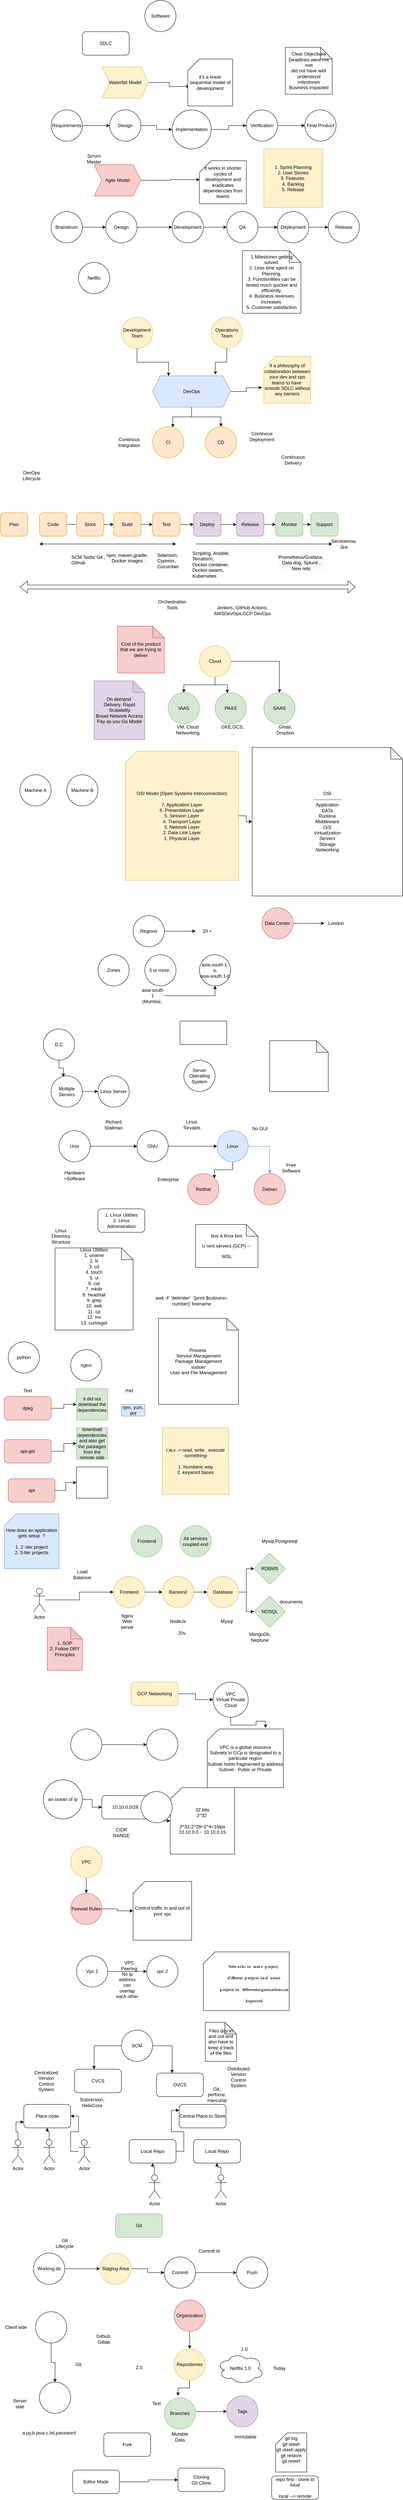 <mxfile version="24.8.6">
  <diagram name="Page-1" id="V9nC6uB06fC6NqD5rrMz">
    <mxGraphModel dx="1884" dy="492" grid="1" gridSize="10" guides="1" tooltips="1" connect="1" arrows="1" fold="1" page="1" pageScale="1" pageWidth="850" pageHeight="1100" math="0" shadow="0">
      <root>
        <mxCell id="0" />
        <mxCell id="1" parent="0" />
        <mxCell id="ipwvJ3CoUn_DBF4NIo5Q-1" value="Software" style="ellipse;whiteSpace=wrap;html=1;aspect=fixed;" parent="1" vertex="1">
          <mxGeometry x="310" y="40" width="80" height="80" as="geometry" />
        </mxCell>
        <mxCell id="ipwvJ3CoUn_DBF4NIo5Q-2" value="SDLC" style="rounded=1;whiteSpace=wrap;html=1;" parent="1" vertex="1">
          <mxGeometry x="150" y="120" width="120" height="60" as="geometry" />
        </mxCell>
        <mxCell id="ipwvJ3CoUn_DBF4NIo5Q-3" value="" style="edgeStyle=orthogonalEdgeStyle;rounded=0;orthogonalLoop=1;jettySize=auto;html=1;" parent="1" source="ipwvJ3CoUn_DBF4NIo5Q-4" edge="1">
          <mxGeometry relative="1" as="geometry">
            <mxPoint x="425" y="260" as="targetPoint" />
          </mxGeometry>
        </mxCell>
        <mxCell id="ipwvJ3CoUn_DBF4NIo5Q-4" value="Waterfall Model" style="shape=step;perimeter=stepPerimeter;whiteSpace=wrap;html=1;fixedSize=1;fillColor=#fff2cc;strokeColor=#d6b656;" parent="1" vertex="1">
          <mxGeometry x="200" y="210" width="120" height="80" as="geometry" />
        </mxCell>
        <mxCell id="ipwvJ3CoUn_DBF4NIo5Q-5" value="it&#39;s a linear sequential model of development" style="shape=card;whiteSpace=wrap;html=1;" parent="1" vertex="1">
          <mxGeometry x="420" y="190" width="115" height="120" as="geometry" />
        </mxCell>
        <mxCell id="ipwvJ3CoUn_DBF4NIo5Q-11" value="" style="edgeStyle=orthogonalEdgeStyle;rounded=0;orthogonalLoop=1;jettySize=auto;html=1;" parent="1" source="ipwvJ3CoUn_DBF4NIo5Q-6" target="ipwvJ3CoUn_DBF4NIo5Q-7" edge="1">
          <mxGeometry relative="1" as="geometry" />
        </mxCell>
        <mxCell id="ipwvJ3CoUn_DBF4NIo5Q-6" value="Requirements" style="ellipse;whiteSpace=wrap;html=1;aspect=fixed;" parent="1" vertex="1">
          <mxGeometry x="70" y="320" width="80" height="80" as="geometry" />
        </mxCell>
        <mxCell id="ipwvJ3CoUn_DBF4NIo5Q-12" value="" style="edgeStyle=orthogonalEdgeStyle;rounded=0;orthogonalLoop=1;jettySize=auto;html=1;" parent="1" source="ipwvJ3CoUn_DBF4NIo5Q-7" target="ipwvJ3CoUn_DBF4NIo5Q-8" edge="1">
          <mxGeometry relative="1" as="geometry" />
        </mxCell>
        <mxCell id="ipwvJ3CoUn_DBF4NIo5Q-7" value="Design" style="ellipse;whiteSpace=wrap;html=1;aspect=fixed;" parent="1" vertex="1">
          <mxGeometry x="220" y="320" width="80" height="80" as="geometry" />
        </mxCell>
        <mxCell id="ipwvJ3CoUn_DBF4NIo5Q-13" value="" style="edgeStyle=orthogonalEdgeStyle;rounded=0;orthogonalLoop=1;jettySize=auto;html=1;" parent="1" source="ipwvJ3CoUn_DBF4NIo5Q-8" target="ipwvJ3CoUn_DBF4NIo5Q-9" edge="1">
          <mxGeometry relative="1" as="geometry" />
        </mxCell>
        <mxCell id="ipwvJ3CoUn_DBF4NIo5Q-8" value="Implementation" style="ellipse;whiteSpace=wrap;html=1;aspect=fixed;" parent="1" vertex="1">
          <mxGeometry x="380" y="320" width="100" height="100" as="geometry" />
        </mxCell>
        <mxCell id="ipwvJ3CoUn_DBF4NIo5Q-14" value="" style="edgeStyle=orthogonalEdgeStyle;rounded=0;orthogonalLoop=1;jettySize=auto;html=1;" parent="1" source="ipwvJ3CoUn_DBF4NIo5Q-9" target="ipwvJ3CoUn_DBF4NIo5Q-10" edge="1">
          <mxGeometry relative="1" as="geometry" />
        </mxCell>
        <mxCell id="ipwvJ3CoUn_DBF4NIo5Q-9" value="Verification" style="ellipse;whiteSpace=wrap;html=1;aspect=fixed;" parent="1" vertex="1">
          <mxGeometry x="570" y="320" width="80" height="80" as="geometry" />
        </mxCell>
        <mxCell id="ipwvJ3CoUn_DBF4NIo5Q-10" value="Final Product" style="ellipse;whiteSpace=wrap;html=1;aspect=fixed;" parent="1" vertex="1">
          <mxGeometry x="720" y="320" width="80" height="80" as="geometry" />
        </mxCell>
        <mxCell id="ipwvJ3CoUn_DBF4NIo5Q-15" value="Clear Objectives&lt;div&gt;Deadlines were not met&lt;/div&gt;&lt;div&gt;did not have well understood milestones&lt;/div&gt;&lt;div&gt;Business Impacted&lt;/div&gt;" style="shape=note;whiteSpace=wrap;html=1;backgroundOutline=1;darkOpacity=0.05;" parent="1" vertex="1">
          <mxGeometry x="670" y="160" width="120" height="120" as="geometry" />
        </mxCell>
        <mxCell id="ipwvJ3CoUn_DBF4NIo5Q-16" value="Agile Model" style="shape=step;perimeter=stepPerimeter;whiteSpace=wrap;html=1;fixedSize=1;fillColor=#f8cecc;strokeColor=#b85450;" parent="1" vertex="1">
          <mxGeometry x="180" y="460" width="120" height="80" as="geometry" />
        </mxCell>
        <mxCell id="ipwvJ3CoUn_DBF4NIo5Q-17" value="it works in shorter cycles of development and eradicates dependencies from teams" style="shape=card;whiteSpace=wrap;html=1;" parent="1" vertex="1">
          <mxGeometry x="450" y="450" width="120" height="110" as="geometry" />
        </mxCell>
        <mxCell id="ipwvJ3CoUn_DBF4NIo5Q-18" style="edgeStyle=orthogonalEdgeStyle;rounded=0;orthogonalLoop=1;jettySize=auto;html=1;entryX=0.006;entryY=0.439;entryDx=0;entryDy=0;entryPerimeter=0;" parent="1" source="ipwvJ3CoUn_DBF4NIo5Q-16" target="ipwvJ3CoUn_DBF4NIo5Q-17" edge="1">
          <mxGeometry relative="1" as="geometry" />
        </mxCell>
        <mxCell id="ipwvJ3CoUn_DBF4NIo5Q-25" value="" style="edgeStyle=orthogonalEdgeStyle;rounded=0;orthogonalLoop=1;jettySize=auto;html=1;" parent="1" source="ipwvJ3CoUn_DBF4NIo5Q-19" target="ipwvJ3CoUn_DBF4NIo5Q-20" edge="1">
          <mxGeometry relative="1" as="geometry" />
        </mxCell>
        <mxCell id="ipwvJ3CoUn_DBF4NIo5Q-19" value="Brainstrom" style="ellipse;whiteSpace=wrap;html=1;aspect=fixed;" parent="1" vertex="1">
          <mxGeometry x="70" y="580" width="80" height="80" as="geometry" />
        </mxCell>
        <mxCell id="ipwvJ3CoUn_DBF4NIo5Q-26" value="" style="edgeStyle=orthogonalEdgeStyle;rounded=0;orthogonalLoop=1;jettySize=auto;html=1;" parent="1" source="ipwvJ3CoUn_DBF4NIo5Q-20" target="ipwvJ3CoUn_DBF4NIo5Q-21" edge="1">
          <mxGeometry relative="1" as="geometry" />
        </mxCell>
        <mxCell id="ipwvJ3CoUn_DBF4NIo5Q-20" value="Design" style="ellipse;whiteSpace=wrap;html=1;aspect=fixed;" parent="1" vertex="1">
          <mxGeometry x="210" y="580" width="80" height="80" as="geometry" />
        </mxCell>
        <mxCell id="ipwvJ3CoUn_DBF4NIo5Q-27" value="" style="edgeStyle=orthogonalEdgeStyle;rounded=0;orthogonalLoop=1;jettySize=auto;html=1;" parent="1" source="ipwvJ3CoUn_DBF4NIo5Q-21" target="ipwvJ3CoUn_DBF4NIo5Q-22" edge="1">
          <mxGeometry relative="1" as="geometry" />
        </mxCell>
        <mxCell id="ipwvJ3CoUn_DBF4NIo5Q-21" value="Development" style="ellipse;whiteSpace=wrap;html=1;aspect=fixed;" parent="1" vertex="1">
          <mxGeometry x="380" y="580" width="80" height="80" as="geometry" />
        </mxCell>
        <mxCell id="ipwvJ3CoUn_DBF4NIo5Q-28" value="" style="edgeStyle=orthogonalEdgeStyle;rounded=0;orthogonalLoop=1;jettySize=auto;html=1;" parent="1" source="ipwvJ3CoUn_DBF4NIo5Q-22" target="ipwvJ3CoUn_DBF4NIo5Q-23" edge="1">
          <mxGeometry relative="1" as="geometry" />
        </mxCell>
        <mxCell id="ipwvJ3CoUn_DBF4NIo5Q-22" value="QA" style="ellipse;whiteSpace=wrap;html=1;aspect=fixed;" parent="1" vertex="1">
          <mxGeometry x="520" y="580" width="80" height="80" as="geometry" />
        </mxCell>
        <mxCell id="ipwvJ3CoUn_DBF4NIo5Q-29" value="" style="edgeStyle=orthogonalEdgeStyle;rounded=0;orthogonalLoop=1;jettySize=auto;html=1;" parent="1" source="ipwvJ3CoUn_DBF4NIo5Q-23" target="ipwvJ3CoUn_DBF4NIo5Q-24" edge="1">
          <mxGeometry relative="1" as="geometry" />
        </mxCell>
        <mxCell id="ipwvJ3CoUn_DBF4NIo5Q-23" value="Deployment" style="ellipse;whiteSpace=wrap;html=1;aspect=fixed;" parent="1" vertex="1">
          <mxGeometry x="650" y="580" width="80" height="80" as="geometry" />
        </mxCell>
        <mxCell id="ipwvJ3CoUn_DBF4NIo5Q-24" value="Release" style="ellipse;whiteSpace=wrap;html=1;aspect=fixed;" parent="1" vertex="1">
          <mxGeometry x="780" y="580" width="80" height="80" as="geometry" />
        </mxCell>
        <mxCell id="ipwvJ3CoUn_DBF4NIo5Q-30" value="1. Sprint Planning&lt;div&gt;2. User Stories&lt;/div&gt;&lt;div&gt;3. Features.&lt;/div&gt;&lt;div&gt;4. Backlog&lt;/div&gt;&lt;div&gt;5. Release&lt;/div&gt;" style="whiteSpace=wrap;html=1;aspect=fixed;fillColor=#fff2cc;strokeColor=#d6b656;" parent="1" vertex="1">
          <mxGeometry x="615" y="420" width="150" height="150" as="geometry" />
        </mxCell>
        <mxCell id="ipwvJ3CoUn_DBF4NIo5Q-31" value="Scrum Master" style="text;html=1;align=center;verticalAlign=middle;whiteSpace=wrap;rounded=0;" parent="1" vertex="1">
          <mxGeometry x="150" y="430" width="60" height="30" as="geometry" />
        </mxCell>
        <mxCell id="ipwvJ3CoUn_DBF4NIo5Q-32" value="Netflix" style="ellipse;whiteSpace=wrap;html=1;aspect=fixed;" parent="1" vertex="1">
          <mxGeometry x="140" y="710" width="80" height="80" as="geometry" />
        </mxCell>
        <mxCell id="ipwvJ3CoUn_DBF4NIo5Q-33" value="1.Milestones getting solved.&lt;div&gt;2. Less time spent on Planning.&lt;/div&gt;&lt;div&gt;3. Functionlities can be tested much quicker and efficiently.&lt;/div&gt;&lt;div&gt;4. Business revenues increases.&lt;/div&gt;&lt;div&gt;5. Customer satisfaction&lt;/div&gt;" style="shape=note;whiteSpace=wrap;html=1;backgroundOutline=1;darkOpacity=0.05;" parent="1" vertex="1">
          <mxGeometry x="560" y="680" width="150" height="160" as="geometry" />
        </mxCell>
        <mxCell id="ipwvJ3CoUn_DBF4NIo5Q-34" value="Development Team" style="ellipse;whiteSpace=wrap;html=1;aspect=fixed;fillColor=#fff2cc;strokeColor=#d6b656;" parent="1" vertex="1">
          <mxGeometry x="250" y="850" width="80" height="80" as="geometry" />
        </mxCell>
        <mxCell id="ipwvJ3CoUn_DBF4NIo5Q-35" value="&lt;span&gt;&lt;/span&gt;" style="text;whiteSpace=wrap;html=1;" parent="1" vertex="1">
          <mxGeometry x="490" y="850" width="30" height="20" as="geometry" />
        </mxCell>
        <mxCell id="ipwvJ3CoUn_DBF4NIo5Q-36" value="Operations&lt;div&gt;Team&lt;/div&gt;" style="ellipse;whiteSpace=wrap;html=1;aspect=fixed;fillColor=#fff2cc;strokeColor=#d6b656;" parent="1" vertex="1">
          <mxGeometry x="480" y="850" width="80" height="80" as="geometry" />
        </mxCell>
        <mxCell id="ipwvJ3CoUn_DBF4NIo5Q-49" style="edgeStyle=orthogonalEdgeStyle;rounded=0;orthogonalLoop=1;jettySize=auto;html=1;" parent="1" source="ipwvJ3CoUn_DBF4NIo5Q-37" edge="1">
          <mxGeometry relative="1" as="geometry">
            <mxPoint x="610" y="1030" as="targetPoint" />
          </mxGeometry>
        </mxCell>
        <mxCell id="ipwvJ3CoUn_DBF4NIo5Q-53" style="edgeStyle=orthogonalEdgeStyle;rounded=0;orthogonalLoop=1;jettySize=auto;html=1;" parent="1" source="ipwvJ3CoUn_DBF4NIo5Q-37" target="ipwvJ3CoUn_DBF4NIo5Q-51" edge="1">
          <mxGeometry relative="1" as="geometry" />
        </mxCell>
        <mxCell id="ipwvJ3CoUn_DBF4NIo5Q-37" value="DevOps" style="shape=hexagon;perimeter=hexagonPerimeter2;whiteSpace=wrap;html=1;fixedSize=1;fillColor=#dae8fc;strokeColor=#6c8ebf;" parent="1" vertex="1">
          <mxGeometry x="330" y="1000" width="200" height="80" as="geometry" />
        </mxCell>
        <mxCell id="ipwvJ3CoUn_DBF4NIo5Q-46" style="edgeStyle=orthogonalEdgeStyle;rounded=0;orthogonalLoop=1;jettySize=auto;html=1;entryX=0.804;entryY=-0.039;entryDx=0;entryDy=0;entryPerimeter=0;" parent="1" source="ipwvJ3CoUn_DBF4NIo5Q-36" target="ipwvJ3CoUn_DBF4NIo5Q-37" edge="1">
          <mxGeometry relative="1" as="geometry" />
        </mxCell>
        <mxCell id="ipwvJ3CoUn_DBF4NIo5Q-47" style="edgeStyle=orthogonalEdgeStyle;rounded=0;orthogonalLoop=1;jettySize=auto;html=1;entryX=0.204;entryY=0.007;entryDx=0;entryDy=0;entryPerimeter=0;" parent="1" source="ipwvJ3CoUn_DBF4NIo5Q-34" target="ipwvJ3CoUn_DBF4NIo5Q-37" edge="1">
          <mxGeometry relative="1" as="geometry" />
        </mxCell>
        <mxCell id="ipwvJ3CoUn_DBF4NIo5Q-48" value="It a philosophy of collaboration between your dev and ops teams to have&amp;nbsp; smooth SDLC without any barriers" style="shape=card;whiteSpace=wrap;html=1;fillColor=#fff2cc;strokeColor=#d6b656;" parent="1" vertex="1">
          <mxGeometry x="615" y="950" width="120" height="120" as="geometry" />
        </mxCell>
        <mxCell id="ipwvJ3CoUn_DBF4NIo5Q-50" value="CI" style="ellipse;whiteSpace=wrap;html=1;aspect=fixed;fillColor=#ffe6cc;strokeColor=#d79b00;" parent="1" vertex="1">
          <mxGeometry x="330" y="1130" width="80" height="80" as="geometry" />
        </mxCell>
        <mxCell id="ipwvJ3CoUn_DBF4NIo5Q-51" value="CD" style="ellipse;whiteSpace=wrap;html=1;aspect=fixed;fillColor=#ffe6cc;strokeColor=#d79b00;" parent="1" vertex="1">
          <mxGeometry x="465" y="1130" width="80" height="80" as="geometry" />
        </mxCell>
        <mxCell id="ipwvJ3CoUn_DBF4NIo5Q-52" style="edgeStyle=orthogonalEdgeStyle;rounded=0;orthogonalLoop=1;jettySize=auto;html=1;entryX=0.649;entryY=0.021;entryDx=0;entryDy=0;entryPerimeter=0;" parent="1" source="ipwvJ3CoUn_DBF4NIo5Q-37" target="ipwvJ3CoUn_DBF4NIo5Q-50" edge="1">
          <mxGeometry relative="1" as="geometry" />
        </mxCell>
        <mxCell id="ipwvJ3CoUn_DBF4NIo5Q-54" value="Continous Integration" style="text;html=1;align=center;verticalAlign=middle;whiteSpace=wrap;rounded=0;" parent="1" vertex="1">
          <mxGeometry x="240" y="1155" width="60" height="30" as="geometry" />
        </mxCell>
        <mxCell id="ipwvJ3CoUn_DBF4NIo5Q-55" value="Continous Deployment" style="text;html=1;align=center;verticalAlign=middle;whiteSpace=wrap;rounded=0;" parent="1" vertex="1">
          <mxGeometry x="580" y="1140" width="60" height="30" as="geometry" />
        </mxCell>
        <mxCell id="ipwvJ3CoUn_DBF4NIo5Q-56" value="DevOps Lifecycle" style="text;html=1;align=center;verticalAlign=middle;whiteSpace=wrap;rounded=0;" parent="1" vertex="1">
          <mxGeometry x="-10" y="1240" width="60" height="30" as="geometry" />
        </mxCell>
        <mxCell id="ipwvJ3CoUn_DBF4NIo5Q-57" value="Plan" style="rounded=1;whiteSpace=wrap;html=1;fillColor=#ffe6cc;strokeColor=#d79b00;" parent="1" vertex="1">
          <mxGeometry x="-60" y="1350" width="70" height="60" as="geometry" />
        </mxCell>
        <mxCell id="ipwvJ3CoUn_DBF4NIo5Q-58" value="" style="edgeStyle=orthogonalEdgeStyle;rounded=0;orthogonalLoop=1;jettySize=auto;html=1;" parent="1" source="ipwvJ3CoUn_DBF4NIo5Q-59" target="ipwvJ3CoUn_DBF4NIo5Q-67" edge="1">
          <mxGeometry relative="1" as="geometry" />
        </mxCell>
        <mxCell id="ipwvJ3CoUn_DBF4NIo5Q-59" value="Code" style="rounded=1;whiteSpace=wrap;html=1;fillColor=#ffe6cc;strokeColor=#d79b00;" parent="1" vertex="1">
          <mxGeometry x="40" y="1350" width="70" height="60" as="geometry" />
        </mxCell>
        <mxCell id="ipwvJ3CoUn_DBF4NIo5Q-60" value="" style="edgeStyle=orthogonalEdgeStyle;rounded=0;orthogonalLoop=1;jettySize=auto;html=1;" parent="1" source="ipwvJ3CoUn_DBF4NIo5Q-61" target="ipwvJ3CoUn_DBF4NIo5Q-67" edge="1">
          <mxGeometry relative="1" as="geometry" />
        </mxCell>
        <mxCell id="ipwvJ3CoUn_DBF4NIo5Q-61" value="Store" style="rounded=1;whiteSpace=wrap;html=1;fillColor=#ffe6cc;strokeColor=#d79b00;" parent="1" vertex="1">
          <mxGeometry x="135" y="1350" width="70" height="60" as="geometry" />
        </mxCell>
        <mxCell id="ipwvJ3CoUn_DBF4NIo5Q-62" value="" style="edgeStyle=orthogonalEdgeStyle;rounded=0;orthogonalLoop=1;jettySize=auto;html=1;" parent="1" source="ipwvJ3CoUn_DBF4NIo5Q-63" target="ipwvJ3CoUn_DBF4NIo5Q-71" edge="1">
          <mxGeometry relative="1" as="geometry" />
        </mxCell>
        <mxCell id="ipwvJ3CoUn_DBF4NIo5Q-63" value="Release" style="rounded=1;whiteSpace=wrap;html=1;fillColor=#e1d5e7;strokeColor=#9673a6;" parent="1" vertex="1">
          <mxGeometry x="545" y="1350" width="70" height="60" as="geometry" />
        </mxCell>
        <mxCell id="ipwvJ3CoUn_DBF4NIo5Q-64" value="" style="edgeStyle=orthogonalEdgeStyle;rounded=0;orthogonalLoop=1;jettySize=auto;html=1;" parent="1" source="ipwvJ3CoUn_DBF4NIo5Q-65" target="ipwvJ3CoUn_DBF4NIo5Q-63" edge="1">
          <mxGeometry relative="1" as="geometry" />
        </mxCell>
        <mxCell id="ipwvJ3CoUn_DBF4NIo5Q-65" value="Deploy" style="rounded=1;whiteSpace=wrap;html=1;fillColor=#e1d5e7;strokeColor=#9673a6;" parent="1" vertex="1">
          <mxGeometry x="435" y="1350" width="70" height="60" as="geometry" />
        </mxCell>
        <mxCell id="ipwvJ3CoUn_DBF4NIo5Q-66" value="" style="edgeStyle=orthogonalEdgeStyle;rounded=0;orthogonalLoop=1;jettySize=auto;html=1;" parent="1" source="ipwvJ3CoUn_DBF4NIo5Q-67" target="ipwvJ3CoUn_DBF4NIo5Q-69" edge="1">
          <mxGeometry relative="1" as="geometry" />
        </mxCell>
        <mxCell id="ipwvJ3CoUn_DBF4NIo5Q-67" value="Build" style="rounded=1;whiteSpace=wrap;html=1;fillColor=#ffe6cc;strokeColor=#d79b00;" parent="1" vertex="1">
          <mxGeometry x="230" y="1350" width="70" height="60" as="geometry" />
        </mxCell>
        <mxCell id="ipwvJ3CoUn_DBF4NIo5Q-68" value="" style="edgeStyle=orthogonalEdgeStyle;rounded=0;orthogonalLoop=1;jettySize=auto;html=1;" parent="1" source="ipwvJ3CoUn_DBF4NIo5Q-69" target="ipwvJ3CoUn_DBF4NIo5Q-65" edge="1">
          <mxGeometry relative="1" as="geometry" />
        </mxCell>
        <mxCell id="ipwvJ3CoUn_DBF4NIo5Q-69" value="Test" style="rounded=1;whiteSpace=wrap;html=1;fillColor=#ffe6cc;strokeColor=#d79b00;" parent="1" vertex="1">
          <mxGeometry x="330" y="1350" width="70" height="60" as="geometry" />
        </mxCell>
        <mxCell id="ipwvJ3CoUn_DBF4NIo5Q-70" value="" style="edgeStyle=orthogonalEdgeStyle;rounded=0;orthogonalLoop=1;jettySize=auto;html=1;" parent="1" source="ipwvJ3CoUn_DBF4NIo5Q-71" target="ipwvJ3CoUn_DBF4NIo5Q-72" edge="1">
          <mxGeometry relative="1" as="geometry" />
        </mxCell>
        <mxCell id="ipwvJ3CoUn_DBF4NIo5Q-71" value="Monitor" style="rounded=1;whiteSpace=wrap;html=1;fillColor=#d5e8d4;strokeColor=#82b366;" parent="1" vertex="1">
          <mxGeometry x="645" y="1350" width="70" height="60" as="geometry" />
        </mxCell>
        <mxCell id="ipwvJ3CoUn_DBF4NIo5Q-72" value="Support" style="rounded=1;whiteSpace=wrap;html=1;fillColor=#d5e8d4;strokeColor=#82b366;" parent="1" vertex="1">
          <mxGeometry x="735" y="1350" width="70" height="60" as="geometry" />
        </mxCell>
        <mxCell id="ipwvJ3CoUn_DBF4NIo5Q-73" value="" style="endArrow=classic;startArrow=classic;html=1;rounded=0;" parent="1" edge="1">
          <mxGeometry width="50" height="50" relative="1" as="geometry">
            <mxPoint x="40" y="1430" as="sourcePoint" />
            <mxPoint x="390" y="1430" as="targetPoint" />
          </mxGeometry>
        </mxCell>
        <mxCell id="ipwvJ3CoUn_DBF4NIo5Q-74" value="" style="endArrow=classic;html=1;rounded=0;entryX=0;entryY=0.5;entryDx=0;entryDy=0;" parent="1" target="ipwvJ3CoUn_DBF4NIo5Q-79" edge="1">
          <mxGeometry width="50" height="50" relative="1" as="geometry">
            <mxPoint x="440" y="1430" as="sourcePoint" />
            <mxPoint x="620" y="1430" as="targetPoint" />
          </mxGeometry>
        </mxCell>
        <mxCell id="ipwvJ3CoUn_DBF4NIo5Q-75" value="&lt;span style=&quot;color: rgb(0, 0, 0); font-family: Helvetica; font-size: 12px; font-style: normal; font-variant-ligatures: normal; font-variant-caps: normal; font-weight: 400; letter-spacing: normal; orphans: 2; text-align: center; text-indent: 0px; text-transform: none; widows: 2; word-spacing: 0px; -webkit-text-stroke-width: 0px; white-space: normal; background-color: rgb(251, 251, 251); text-decoration-thickness: initial; text-decoration-style: initial; text-decoration-color: initial; display: inline !important; float: none;&quot;&gt;SCM Tools/ Git , Github&lt;/span&gt;" style="text;whiteSpace=wrap;html=1;" parent="1" vertex="1">
          <mxGeometry x="120" y="1450" width="100" height="40" as="geometry" />
        </mxCell>
        <mxCell id="ipwvJ3CoUn_DBF4NIo5Q-76" value="&lt;span style=&quot;color: rgb(0, 0, 0); font-family: Helvetica; font-size: 12px; font-style: normal; font-variant-ligatures: normal; font-variant-caps: normal; font-weight: 400; letter-spacing: normal; orphans: 2; text-align: center; text-indent: 0px; text-transform: none; widows: 2; word-spacing: 0px; -webkit-text-stroke-width: 0px; white-space: normal; background-color: rgb(251, 251, 251); text-decoration-thickness: initial; text-decoration-style: initial; text-decoration-color: initial; display: inline !important; float: none;&quot;&gt;npm, maven,gradle,&lt;/span&gt;&lt;div style=&quot;forced-color-adjust: none; color: rgb(0, 0, 0); font-family: Helvetica; font-size: 12px; font-style: normal; font-variant-ligatures: normal; font-variant-caps: normal; font-weight: 400; letter-spacing: normal; orphans: 2; text-align: center; text-indent: 0px; text-transform: none; widows: 2; word-spacing: 0px; -webkit-text-stroke-width: 0px; white-space: normal; background-color: rgb(251, 251, 251); text-decoration-thickness: initial; text-decoration-style: initial; text-decoration-color: initial;&quot;&gt;Docker images&lt;/div&gt;" style="text;whiteSpace=wrap;html=1;" parent="1" vertex="1">
          <mxGeometry x="210" y="1445" width="140" height="50" as="geometry" />
        </mxCell>
        <mxCell id="ipwvJ3CoUn_DBF4NIo5Q-77" value="&lt;span style=&quot;color: rgb(0, 0, 0); font-family: Helvetica; font-size: 12px; font-style: normal; font-variant-ligatures: normal; font-variant-caps: normal; font-weight: 400; letter-spacing: normal; orphans: 2; text-align: center; text-indent: 0px; text-transform: none; widows: 2; word-spacing: 0px; -webkit-text-stroke-width: 0px; white-space: normal; background-color: rgb(251, 251, 251); text-decoration-thickness: initial; text-decoration-style: initial; text-decoration-color: initial; display: inline !important; float: none;&quot;&gt;Selenium, Cypress, Cucumber&lt;/span&gt;" style="text;whiteSpace=wrap;html=1;" parent="1" vertex="1">
          <mxGeometry x="340" y="1445" width="80" height="50" as="geometry" />
        </mxCell>
        <mxCell id="ipwvJ3CoUn_DBF4NIo5Q-78" value="&lt;span style=&quot;color: rgb(0, 0, 0); font-family: Helvetica; font-size: 12px; font-style: normal; font-variant-ligatures: normal; font-variant-caps: normal; font-weight: 400; letter-spacing: normal; orphans: 2; text-align: center; text-indent: 0px; text-transform: none; widows: 2; word-spacing: 0px; -webkit-text-stroke-width: 0px; white-space: normal; background-color: rgb(251, 251, 251); text-decoration-thickness: initial; text-decoration-style: initial; text-decoration-color: initial; display: inline !important; float: none;&quot;&gt;Prometheus/Grafana,&lt;/span&gt;&lt;div style=&quot;forced-color-adjust: none; color: rgb(0, 0, 0); font-family: Helvetica; font-size: 12px; font-style: normal; font-variant-ligatures: normal; font-variant-caps: normal; font-weight: 400; letter-spacing: normal; orphans: 2; text-align: center; text-indent: 0px; text-transform: none; widows: 2; word-spacing: 0px; -webkit-text-stroke-width: 0px; white-space: normal; background-color: rgb(251, 251, 251); text-decoration-thickness: initial; text-decoration-style: initial; text-decoration-color: initial;&quot;&gt;Data dog, Splunk , New relic&lt;/div&gt;" style="text;whiteSpace=wrap;html=1;" parent="1" vertex="1">
          <mxGeometry x="650" y="1450" width="120" height="60" as="geometry" />
        </mxCell>
        <mxCell id="ipwvJ3CoUn_DBF4NIo5Q-79" value="Servicenow, Jira" style="text;html=1;align=center;verticalAlign=middle;whiteSpace=wrap;rounded=0;" parent="1" vertex="1">
          <mxGeometry x="790" y="1415" width="60" height="30" as="geometry" />
        </mxCell>
        <mxCell id="ipwvJ3CoUn_DBF4NIo5Q-80" value="&lt;span style=&quot;color: rgb(0, 0, 0); font-family: Helvetica; font-size: 12px; font-style: normal; font-variant-ligatures: normal; font-variant-caps: normal; font-weight: 400; letter-spacing: normal; orphans: 2; text-align: center; text-indent: 0px; text-transform: none; widows: 2; word-spacing: 0px; -webkit-text-stroke-width: 0px; white-space: normal; background-color: rgb(251, 251, 251); text-decoration-thickness: initial; text-decoration-style: initial; text-decoration-color: initial; display: inline !important; float: none;&quot;&gt;Scripting, Ansible, Terraform,&lt;/span&gt;&lt;br style=&quot;forced-color-adjust: none; color: rgb(0, 0, 0); font-family: Helvetica; font-size: 12px; font-style: normal; font-variant-ligatures: normal; font-variant-caps: normal; font-weight: 400; letter-spacing: normal; orphans: 2; text-align: center; text-indent: 0px; text-transform: none; widows: 2; word-spacing: 0px; -webkit-text-stroke-width: 0px; white-space: normal; background-color: rgb(251, 251, 251); text-decoration-thickness: initial; text-decoration-style: initial; text-decoration-color: initial;&quot;&gt;&lt;span style=&quot;color: rgb(0, 0, 0); font-family: Helvetica; font-size: 12px; font-style: normal; font-variant-ligatures: normal; font-variant-caps: normal; font-weight: 400; letter-spacing: normal; orphans: 2; text-align: center; text-indent: 0px; text-transform: none; widows: 2; word-spacing: 0px; -webkit-text-stroke-width: 0px; white-space: normal; background-color: rgb(251, 251, 251); text-decoration-thickness: initial; text-decoration-style: initial; text-decoration-color: initial; display: inline !important; float: none;&quot;&gt;Docker container, Docker-swarm, Kubernetes&lt;/span&gt;" style="text;whiteSpace=wrap;html=1;" parent="1" vertex="1">
          <mxGeometry x="430" y="1440" width="120" height="80" as="geometry" />
        </mxCell>
        <mxCell id="ipwvJ3CoUn_DBF4NIo5Q-81" value="Orchestration Tools" style="text;html=1;align=center;verticalAlign=middle;whiteSpace=wrap;rounded=0;" parent="1" vertex="1">
          <mxGeometry x="350" y="1570" width="60" height="30" as="geometry" />
        </mxCell>
        <mxCell id="ipwvJ3CoUn_DBF4NIo5Q-82" value="" style="shape=flexArrow;endArrow=classic;startArrow=classic;html=1;rounded=0;" parent="1" edge="1">
          <mxGeometry width="100" height="100" relative="1" as="geometry">
            <mxPoint x="-10" y="1540" as="sourcePoint" />
            <mxPoint x="850" y="1540" as="targetPoint" />
          </mxGeometry>
        </mxCell>
        <mxCell id="ipwvJ3CoUn_DBF4NIo5Q-83" value="Jenkins, GitHub Actions, AWSDevOps,GCP DevOps" style="text;html=1;align=center;verticalAlign=middle;whiteSpace=wrap;rounded=0;" parent="1" vertex="1">
          <mxGeometry x="480" y="1580" width="160" height="40" as="geometry" />
        </mxCell>
        <mxCell id="ipwvJ3CoUn_DBF4NIo5Q-84" value="Continuous Delivery" style="text;html=1;align=center;verticalAlign=middle;whiteSpace=wrap;rounded=0;" parent="1" vertex="1">
          <mxGeometry x="660" y="1200" width="60" height="30" as="geometry" />
        </mxCell>
        <mxCell id="ipwvJ3CoUn_DBF4NIo5Q-85" value="Cost of the product that we are trying to deliver" style="shape=note;whiteSpace=wrap;html=1;backgroundOutline=1;darkOpacity=0.05;fillColor=#f8cecc;strokeColor=#b85450;" parent="1" vertex="1">
          <mxGeometry x="240" y="1640" width="120" height="120" as="geometry" />
        </mxCell>
        <mxCell id="ipwvJ3CoUn_DBF4NIo5Q-92" style="edgeStyle=orthogonalEdgeStyle;rounded=0;orthogonalLoop=1;jettySize=auto;html=1;entryX=0.5;entryY=0;entryDx=0;entryDy=0;" parent="1" source="ipwvJ3CoUn_DBF4NIo5Q-86" target="ipwvJ3CoUn_DBF4NIo5Q-89" edge="1">
          <mxGeometry relative="1" as="geometry" />
        </mxCell>
        <mxCell id="ipwvJ3CoUn_DBF4NIo5Q-94" style="edgeStyle=orthogonalEdgeStyle;rounded=0;orthogonalLoop=1;jettySize=auto;html=1;entryX=0.5;entryY=0;entryDx=0;entryDy=0;" parent="1" source="ipwvJ3CoUn_DBF4NIo5Q-86" target="ipwvJ3CoUn_DBF4NIo5Q-91" edge="1">
          <mxGeometry relative="1" as="geometry" />
        </mxCell>
        <mxCell id="ipwvJ3CoUn_DBF4NIo5Q-86" value="Cloud" style="ellipse;whiteSpace=wrap;html=1;aspect=fixed;fillColor=#fff2cc;strokeColor=#d6b656;" parent="1" vertex="1">
          <mxGeometry x="450" y="1690" width="80" height="80" as="geometry" />
        </mxCell>
        <mxCell id="ipwvJ3CoUn_DBF4NIo5Q-88" value="On demand&amp;nbsp;&lt;div&gt;Delivery. Rapid&lt;/div&gt;&lt;div&gt;&amp;nbsp;Scalability.&lt;br style=&quot;border-color: var(--border-color);&quot;&gt;Broad Network Access&lt;/div&gt;&lt;div&gt;Pay as you Go Model&lt;/div&gt;" style="shape=note;whiteSpace=wrap;html=1;backgroundOutline=1;darkOpacity=0.05;fillColor=#e1d5e7;strokeColor=#9673a6;" parent="1" vertex="1">
          <mxGeometry x="180" y="1780" width="130" height="150" as="geometry" />
        </mxCell>
        <mxCell id="ipwvJ3CoUn_DBF4NIo5Q-89" value="IAAS" style="ellipse;whiteSpace=wrap;html=1;aspect=fixed;fillColor=#d5e8d4;strokeColor=#82b366;" parent="1" vertex="1">
          <mxGeometry x="370" y="1810" width="80" height="80" as="geometry" />
        </mxCell>
        <mxCell id="ipwvJ3CoUn_DBF4NIo5Q-90" value="PAAS" style="ellipse;whiteSpace=wrap;html=1;aspect=fixed;fillColor=#d5e8d4;strokeColor=#82b366;" parent="1" vertex="1">
          <mxGeometry x="490" y="1810" width="80" height="80" as="geometry" />
        </mxCell>
        <mxCell id="ipwvJ3CoUn_DBF4NIo5Q-91" value="SAAS" style="ellipse;whiteSpace=wrap;html=1;aspect=fixed;fillColor=#d5e8d4;strokeColor=#82b366;" parent="1" vertex="1">
          <mxGeometry x="615" y="1810" width="80" height="80" as="geometry" />
        </mxCell>
        <mxCell id="ipwvJ3CoUn_DBF4NIo5Q-93" style="edgeStyle=orthogonalEdgeStyle;rounded=0;orthogonalLoop=1;jettySize=auto;html=1;entryX=0.394;entryY=0.012;entryDx=0;entryDy=0;entryPerimeter=0;" parent="1" source="ipwvJ3CoUn_DBF4NIo5Q-86" target="ipwvJ3CoUn_DBF4NIo5Q-90" edge="1">
          <mxGeometry relative="1" as="geometry" />
        </mxCell>
        <mxCell id="ipwvJ3CoUn_DBF4NIo5Q-99" value="" style="edgeStyle=orthogonalEdgeStyle;rounded=0;orthogonalLoop=1;jettySize=auto;html=1;" parent="1" source="ipwvJ3CoUn_DBF4NIo5Q-95" target="ipwvJ3CoUn_DBF4NIo5Q-98" edge="1">
          <mxGeometry relative="1" as="geometry" />
        </mxCell>
        <mxCell id="ipwvJ3CoUn_DBF4NIo5Q-95" value="OSI Model (Open Systems Interconnection)&lt;div&gt;&lt;br&gt;&lt;div&gt;7. Application Layer&lt;br&gt;&lt;div&gt;6. Presentation Layer&lt;/div&gt;&lt;div&gt;5. Session Layer&lt;/div&gt;&lt;div&gt;4. Transport Layer&lt;/div&gt;&lt;div&gt;3. Network Layer&lt;/div&gt;&lt;div&gt;2. Data Link Layer&lt;/div&gt;&lt;div&gt;1. Physical Layer&lt;/div&gt;&lt;/div&gt;&lt;/div&gt;" style="shape=card;whiteSpace=wrap;html=1;fillColor=#fff2cc;strokeColor=#d6b656;" parent="1" vertex="1">
          <mxGeometry x="260" y="1960" width="290" height="330" as="geometry" />
        </mxCell>
        <mxCell id="ipwvJ3CoUn_DBF4NIo5Q-96" value="Machine A" style="ellipse;whiteSpace=wrap;html=1;aspect=fixed;" parent="1" vertex="1">
          <mxGeometry x="-10" y="2020" width="80" height="80" as="geometry" />
        </mxCell>
        <mxCell id="ipwvJ3CoUn_DBF4NIo5Q-97" value="Machine B" style="ellipse;whiteSpace=wrap;html=1;aspect=fixed;" parent="1" vertex="1">
          <mxGeometry x="110" y="2020" width="80" height="80" as="geometry" />
        </mxCell>
        <mxCell id="ipwvJ3CoUn_DBF4NIo5Q-98" value="OSI&lt;br&gt;------------------&lt;br&gt;Application&lt;br style=&quot;border-color: var(--border-color);&quot;&gt;DATa&lt;br style=&quot;border-color: var(--border-color);&quot;&gt;Runtime&lt;br style=&quot;border-color: var(--border-color);&quot;&gt;Middleware&lt;br style=&quot;border-color: var(--border-color);&quot;&gt;&lt;i&gt;O/S&lt;br style=&quot;border-color: var(--border-color);&quot;&gt;Virtualization&lt;br style=&quot;border-color: var(--border-color);&quot;&gt;Servers&lt;br style=&quot;border-color: var(--border-color);&quot;&gt;Storage&lt;br style=&quot;border-color: var(--border-color);&quot;&gt;Networking&lt;/i&gt;" style="shape=note;whiteSpace=wrap;html=1;backgroundOutline=1;darkOpacity=0.05;" parent="1" vertex="1">
          <mxGeometry x="585" y="1950" width="385" height="380" as="geometry" />
        </mxCell>
        <mxCell id="ipwvJ3CoUn_DBF4NIo5Q-100" value="VM, Cloud Networking" style="text;html=1;align=center;verticalAlign=middle;whiteSpace=wrap;rounded=0;" parent="1" vertex="1">
          <mxGeometry x="390" y="1890" width="60" height="30" as="geometry" />
        </mxCell>
        <mxCell id="ipwvJ3CoUn_DBF4NIo5Q-101" value="GKE,GCS, .." style="text;html=1;align=center;verticalAlign=middle;whiteSpace=wrap;rounded=0;" parent="1" vertex="1">
          <mxGeometry x="505" y="1890" width="60" height="30" as="geometry" />
        </mxCell>
        <mxCell id="ipwvJ3CoUn_DBF4NIo5Q-102" value="Gmail, Dropbox" style="text;html=1;align=center;verticalAlign=middle;whiteSpace=wrap;rounded=0;" parent="1" vertex="1">
          <mxGeometry x="640" y="1890" width="60" height="30" as="geometry" />
        </mxCell>
        <mxCell id="ipwvJ3CoUn_DBF4NIo5Q-103" value="Regions" style="ellipse;whiteSpace=wrap;html=1;aspect=fixed;" parent="1" vertex="1">
          <mxGeometry x="280" y="2380" width="80" height="80" as="geometry" />
        </mxCell>
        <mxCell id="ipwvJ3CoUn_DBF4NIo5Q-104" value="Data Center" style="ellipse;whiteSpace=wrap;html=1;aspect=fixed;fillColor=#f8cecc;strokeColor=#b85450;" parent="1" vertex="1">
          <mxGeometry x="610" y="2360" width="80" height="80" as="geometry" />
        </mxCell>
        <mxCell id="ipwvJ3CoUn_DBF4NIo5Q-105" value="London" style="text;html=1;align=center;verticalAlign=middle;whiteSpace=wrap;rounded=0;" parent="1" vertex="1">
          <mxGeometry x="770" y="2385" width="60" height="30" as="geometry" />
        </mxCell>
        <mxCell id="ipwvJ3CoUn_DBF4NIo5Q-106" value="" style="edgeStyle=orthogonalEdgeStyle;rounded=0;orthogonalLoop=1;jettySize=auto;html=1;" parent="1" source="ipwvJ3CoUn_DBF4NIo5Q-104" target="ipwvJ3CoUn_DBF4NIo5Q-105" edge="1">
          <mxGeometry relative="1" as="geometry" />
        </mxCell>
        <mxCell id="ipwvJ3CoUn_DBF4NIo5Q-107" value="Zones" style="ellipse;whiteSpace=wrap;html=1;aspect=fixed;" parent="1" vertex="1">
          <mxGeometry x="190" y="2480" width="80" height="80" as="geometry" />
        </mxCell>
        <mxCell id="ipwvJ3CoUn_DBF4NIo5Q-108" value="3 or more.." style="ellipse;whiteSpace=wrap;html=1;aspect=fixed;" parent="1" vertex="1">
          <mxGeometry x="310" y="2480" width="80" height="80" as="geometry" />
        </mxCell>
        <mxCell id="ipwvJ3CoUn_DBF4NIo5Q-109" value="asia-south 1-a,&lt;div&gt;asia-south 1-b&lt;br&gt;&lt;/div&gt;" style="ellipse;whiteSpace=wrap;html=1;aspect=fixed;" parent="1" vertex="1">
          <mxGeometry x="450" y="2480" width="80" height="80" as="geometry" />
        </mxCell>
        <mxCell id="ipwvJ3CoUn_DBF4NIo5Q-110" value="20 +" style="text;html=1;align=center;verticalAlign=middle;whiteSpace=wrap;rounded=0;" parent="1" vertex="1">
          <mxGeometry x="440" y="2405" width="60" height="30" as="geometry" />
        </mxCell>
        <mxCell id="ipwvJ3CoUn_DBF4NIo5Q-111" value="" style="edgeStyle=orthogonalEdgeStyle;rounded=0;orthogonalLoop=1;jettySize=auto;html=1;" parent="1" source="ipwvJ3CoUn_DBF4NIo5Q-103" target="ipwvJ3CoUn_DBF4NIo5Q-110" edge="1">
          <mxGeometry relative="1" as="geometry" />
        </mxCell>
        <mxCell id="ipwvJ3CoUn_DBF4NIo5Q-113" value="" style="edgeStyle=orthogonalEdgeStyle;rounded=0;orthogonalLoop=1;jettySize=auto;html=1;" parent="1" source="ipwvJ3CoUn_DBF4NIo5Q-112" target="ipwvJ3CoUn_DBF4NIo5Q-109" edge="1">
          <mxGeometry relative="1" as="geometry" />
        </mxCell>
        <mxCell id="ipwvJ3CoUn_DBF4NIo5Q-112" value="asia-south 1 (Mumbai,&amp;nbsp;" style="text;html=1;align=center;verticalAlign=middle;whiteSpace=wrap;rounded=0;" parent="1" vertex="1">
          <mxGeometry x="300" y="2570" width="60" height="30" as="geometry" />
        </mxCell>
        <mxCell id="ipwvJ3CoUn_DBF4NIo5Q-114" value="" style="rounded=0;whiteSpace=wrap;html=1;" parent="1" vertex="1">
          <mxGeometry x="400" y="2650" width="120" height="60" as="geometry" />
        </mxCell>
        <mxCell id="Ti9B5b8_W2HGojVyjWQd-1" value="Server Operating System" style="ellipse;whiteSpace=wrap;html=1;aspect=fixed;" parent="1" vertex="1">
          <mxGeometry x="410" y="2750" width="80" height="80" as="geometry" />
        </mxCell>
        <mxCell id="Ti9B5b8_W2HGojVyjWQd-2" value="D.C" style="ellipse;whiteSpace=wrap;html=1;aspect=fixed;" parent="1" vertex="1">
          <mxGeometry x="50" y="2670" width="80" height="80" as="geometry" />
        </mxCell>
        <mxCell id="Ti9B5b8_W2HGojVyjWQd-6" value="" style="edgeStyle=orthogonalEdgeStyle;rounded=0;orthogonalLoop=1;jettySize=auto;html=1;" parent="1" source="Ti9B5b8_W2HGojVyjWQd-3" target="Ti9B5b8_W2HGojVyjWQd-5" edge="1">
          <mxGeometry relative="1" as="geometry" />
        </mxCell>
        <mxCell id="Ti9B5b8_W2HGojVyjWQd-3" value="Multiple Servers" style="ellipse;whiteSpace=wrap;html=1;aspect=fixed;" parent="1" vertex="1">
          <mxGeometry x="70" y="2790" width="80" height="80" as="geometry" />
        </mxCell>
        <mxCell id="Ti9B5b8_W2HGojVyjWQd-4" style="edgeStyle=orthogonalEdgeStyle;rounded=0;orthogonalLoop=1;jettySize=auto;html=1;entryX=0.392;entryY=0.033;entryDx=0;entryDy=0;entryPerimeter=0;" parent="1" source="Ti9B5b8_W2HGojVyjWQd-2" target="Ti9B5b8_W2HGojVyjWQd-3" edge="1">
          <mxGeometry relative="1" as="geometry" />
        </mxCell>
        <mxCell id="Ti9B5b8_W2HGojVyjWQd-5" value="Linux Server" style="ellipse;whiteSpace=wrap;html=1;aspect=fixed;" parent="1" vertex="1">
          <mxGeometry x="190" y="2790" width="80" height="80" as="geometry" />
        </mxCell>
        <mxCell id="Ti9B5b8_W2HGojVyjWQd-7" value="" style="shape=note;whiteSpace=wrap;html=1;backgroundOutline=1;darkOpacity=0.05;" parent="1" vertex="1">
          <mxGeometry x="630" y="2700" width="150" height="130" as="geometry" />
        </mxCell>
        <mxCell id="-VsUDjIb2jCtIlllSRRL-6" style="edgeStyle=orthogonalEdgeStyle;rounded=0;orthogonalLoop=1;jettySize=auto;html=1;entryX=0;entryY=0.5;entryDx=0;entryDy=0;" parent="1" source="-VsUDjIb2jCtIlllSRRL-1" target="-VsUDjIb2jCtIlllSRRL-2" edge="1">
          <mxGeometry relative="1" as="geometry" />
        </mxCell>
        <mxCell id="-VsUDjIb2jCtIlllSRRL-1" value="Unix" style="ellipse;whiteSpace=wrap;html=1;aspect=fixed;" parent="1" vertex="1">
          <mxGeometry x="90" y="2930" width="80" height="80" as="geometry" />
        </mxCell>
        <mxCell id="-VsUDjIb2jCtIlllSRRL-7" style="edgeStyle=orthogonalEdgeStyle;rounded=0;orthogonalLoop=1;jettySize=auto;html=1;entryX=0;entryY=0.5;entryDx=0;entryDy=0;" parent="1" source="-VsUDjIb2jCtIlllSRRL-2" target="-VsUDjIb2jCtIlllSRRL-3" edge="1">
          <mxGeometry relative="1" as="geometry" />
        </mxCell>
        <mxCell id="-VsUDjIb2jCtIlllSRRL-2" value="GNU" style="ellipse;whiteSpace=wrap;html=1;aspect=fixed;" parent="1" vertex="1">
          <mxGeometry x="290" y="2930" width="80" height="80" as="geometry" />
        </mxCell>
        <mxCell id="-VsUDjIb2jCtIlllSRRL-11" style="edgeStyle=orthogonalEdgeStyle;rounded=0;orthogonalLoop=1;jettySize=auto;html=1;entryX=1;entryY=0;entryDx=0;entryDy=0;" parent="1" source="-VsUDjIb2jCtIlllSRRL-3" target="-VsUDjIb2jCtIlllSRRL-9" edge="1">
          <mxGeometry relative="1" as="geometry" />
        </mxCell>
        <mxCell id="-VsUDjIb2jCtIlllSRRL-13" style="edgeStyle=orthogonalEdgeStyle;rounded=0;orthogonalLoop=1;jettySize=auto;html=1;fillColor=#dae8fc;strokeColor=#6c8ebf;" parent="1" source="-VsUDjIb2jCtIlllSRRL-3" target="-VsUDjIb2jCtIlllSRRL-10" edge="1">
          <mxGeometry relative="1" as="geometry" />
        </mxCell>
        <mxCell id="-VsUDjIb2jCtIlllSRRL-3" value="Linux" style="ellipse;whiteSpace=wrap;html=1;aspect=fixed;fillColor=#dae8fc;strokeColor=#6c8ebf;" parent="1" vertex="1">
          <mxGeometry x="495" y="2930" width="80" height="80" as="geometry" />
        </mxCell>
        <mxCell id="-VsUDjIb2jCtIlllSRRL-4" value="Hardware +Software" style="text;html=1;align=center;verticalAlign=middle;whiteSpace=wrap;rounded=0;" parent="1" vertex="1">
          <mxGeometry x="100" y="3030" width="60" height="30" as="geometry" />
        </mxCell>
        <mxCell id="-VsUDjIb2jCtIlllSRRL-5" value="Richard Stallman" style="text;html=1;align=center;verticalAlign=middle;whiteSpace=wrap;rounded=0;" parent="1" vertex="1">
          <mxGeometry x="200" y="2900" width="60" height="30" as="geometry" />
        </mxCell>
        <mxCell id="-VsUDjIb2jCtIlllSRRL-8" value="Linus Torvalds" style="text;html=1;align=center;verticalAlign=middle;whiteSpace=wrap;rounded=0;" parent="1" vertex="1">
          <mxGeometry x="400" y="2900" width="60" height="30" as="geometry" />
        </mxCell>
        <mxCell id="-VsUDjIb2jCtIlllSRRL-9" value="Redhat" style="ellipse;whiteSpace=wrap;html=1;aspect=fixed;fillColor=#f8cecc;strokeColor=#b85450;" parent="1" vertex="1">
          <mxGeometry x="420" y="3040" width="80" height="80" as="geometry" />
        </mxCell>
        <mxCell id="-VsUDjIb2jCtIlllSRRL-10" value="Debian" style="ellipse;whiteSpace=wrap;html=1;aspect=fixed;fillColor=#f8cecc;strokeColor=#b85450;" parent="1" vertex="1">
          <mxGeometry x="590" y="3040" width="80" height="80" as="geometry" />
        </mxCell>
        <mxCell id="-VsUDjIb2jCtIlllSRRL-14" value="Enterprise" style="text;html=1;align=center;verticalAlign=middle;whiteSpace=wrap;rounded=0;" parent="1" vertex="1">
          <mxGeometry x="340" y="3040" width="60" height="30" as="geometry" />
        </mxCell>
        <mxCell id="-VsUDjIb2jCtIlllSRRL-15" value="Free Software" style="text;html=1;align=center;verticalAlign=middle;whiteSpace=wrap;rounded=0;" parent="1" vertex="1">
          <mxGeometry x="655" y="3010" width="60" height="30" as="geometry" />
        </mxCell>
        <mxCell id="-VsUDjIb2jCtIlllSRRL-16" value="1. Linux Utilities&lt;div&gt;2. Linux Adminstration&lt;/div&gt;" style="rounded=1;whiteSpace=wrap;html=1;" parent="1" vertex="1">
          <mxGeometry x="190" y="3130" width="120" height="60" as="geometry" />
        </mxCell>
        <mxCell id="-VsUDjIb2jCtIlllSRRL-17" value="&lt;p&gt;buy a linux box&lt;/p&gt;&lt;p&gt;U rent servers (GCP) --&amp;nbsp;&lt;/p&gt;&lt;p&gt;WSL&lt;/p&gt;" style="shape=note;whiteSpace=wrap;html=1;backgroundOutline=1;darkOpacity=0.05;" parent="1" vertex="1">
          <mxGeometry x="440" y="3170" width="160" height="110" as="geometry" />
        </mxCell>
        <mxCell id="-VsUDjIb2jCtIlllSRRL-18" value="No GUI" style="text;html=1;align=center;verticalAlign=middle;whiteSpace=wrap;rounded=0;" parent="1" vertex="1">
          <mxGeometry x="575" y="2910" width="60" height="30" as="geometry" />
        </mxCell>
        <mxCell id="-VsUDjIb2jCtIlllSRRL-19" value="Linux Directory Structure" style="text;html=1;align=center;verticalAlign=middle;whiteSpace=wrap;rounded=0;" parent="1" vertex="1">
          <mxGeometry x="55" y="3180" width="80" height="40" as="geometry" />
        </mxCell>
        <mxCell id="-VsUDjIb2jCtIlllSRRL-20" value="&lt;span&gt;&lt;/span&gt;" style="text;whiteSpace=wrap;html=1;" parent="1" vertex="1">
          <mxGeometry x="180" y="3440" width="30" height="20" as="geometry" />
        </mxCell>
        <mxCell id="-VsUDjIb2jCtIlllSRRL-21" value="awk -F &#39;delimiter&#39;&amp;nbsp; &#39;{print $coloumn-number}&#39; finename" style="text;html=1;align=center;verticalAlign=middle;whiteSpace=wrap;rounded=0;" parent="1" vertex="1">
          <mxGeometry x="330" y="3340" width="200" height="50" as="geometry" />
        </mxCell>
        <mxCell id="F9XGMUID1yOvhTlh6lIO-1" value="Linux Utilities&lt;div&gt;1. uname&lt;/div&gt;&lt;div&gt;2. ls&lt;/div&gt;&lt;div&gt;3. cd&lt;/div&gt;&lt;div&gt;4. touch&lt;/div&gt;&lt;div&gt;5. vi&lt;/div&gt;&lt;div&gt;6. cat&lt;/div&gt;&lt;div&gt;7. mkdir&lt;/div&gt;&lt;div&gt;8. head/tail&lt;/div&gt;&lt;div&gt;9. grep&lt;/div&gt;&lt;div&gt;10. awk&lt;/div&gt;&lt;div&gt;11. cp&lt;/div&gt;&lt;div&gt;12. mv&lt;/div&gt;&lt;div&gt;13. curl/wget&lt;/div&gt;&lt;div&gt;&lt;br&gt;&lt;/div&gt;" style="shape=note;whiteSpace=wrap;html=1;backgroundOutline=1;darkOpacity=0.05;" parent="1" vertex="1">
          <mxGeometry x="80" y="3230" width="200" height="210" as="geometry" />
        </mxCell>
        <mxCell id="F9XGMUID1yOvhTlh6lIO-2" value="Process&amp;nbsp;&lt;div&gt;Service Management&lt;/div&gt;&lt;div&gt;Package Management&lt;/div&gt;&lt;div&gt;sudoer&lt;/div&gt;&lt;div&gt;User and File Management&lt;/div&gt;" style="shape=note;whiteSpace=wrap;html=1;backgroundOutline=1;darkOpacity=0.05;" parent="1" vertex="1">
          <mxGeometry x="345" y="3410" width="205" height="220" as="geometry" />
        </mxCell>
        <mxCell id="F9XGMUID1yOvhTlh6lIO-3" value="nginx" style="ellipse;whiteSpace=wrap;html=1;aspect=fixed;" parent="1" vertex="1">
          <mxGeometry x="120" y="3490" width="80" height="80" as="geometry" />
        </mxCell>
        <mxCell id="F9XGMUID1yOvhTlh6lIO-4" value="it did not download the dependencies" style="whiteSpace=wrap;html=1;aspect=fixed;fillColor=#d5e8d4;strokeColor=#82b366;" parent="1" vertex="1">
          <mxGeometry x="135" y="3590" width="80" height="80" as="geometry" />
        </mxCell>
        <mxCell id="F9XGMUID1yOvhTlh6lIO-5" value="download dependencies and also get the packages from the remote side" style="whiteSpace=wrap;html=1;aspect=fixed;fillColor=#d5e8d4;strokeColor=#82b366;" parent="1" vertex="1">
          <mxGeometry x="135" y="3690" width="80" height="80" as="geometry" />
        </mxCell>
        <mxCell id="F9XGMUID1yOvhTlh6lIO-6" value="" style="whiteSpace=wrap;html=1;aspect=fixed;" parent="1" vertex="1">
          <mxGeometry x="135" y="3790" width="80" height="80" as="geometry" />
        </mxCell>
        <mxCell id="F9XGMUID1yOvhTlh6lIO-8" value="" style="edgeStyle=orthogonalEdgeStyle;rounded=0;orthogonalLoop=1;jettySize=auto;html=1;" parent="1" source="F9XGMUID1yOvhTlh6lIO-7" target="F9XGMUID1yOvhTlh6lIO-4" edge="1">
          <mxGeometry relative="1" as="geometry" />
        </mxCell>
        <mxCell id="F9XGMUID1yOvhTlh6lIO-7" value="dpkg" style="rounded=1;whiteSpace=wrap;html=1;fillColor=#f8cecc;strokeColor=#b85450;" parent="1" vertex="1">
          <mxGeometry x="-50" y="3610" width="120" height="60" as="geometry" />
        </mxCell>
        <mxCell id="F9XGMUID1yOvhTlh6lIO-9" value="python" style="ellipse;whiteSpace=wrap;html=1;aspect=fixed;" parent="1" vertex="1">
          <mxGeometry x="-40" y="3470" width="80" height="80" as="geometry" />
        </mxCell>
        <mxCell id="F9XGMUID1yOvhTlh6lIO-11" value="" style="edgeStyle=orthogonalEdgeStyle;rounded=0;orthogonalLoop=1;jettySize=auto;html=1;" parent="1" source="F9XGMUID1yOvhTlh6lIO-10" target="F9XGMUID1yOvhTlh6lIO-5" edge="1">
          <mxGeometry relative="1" as="geometry" />
        </mxCell>
        <mxCell id="F9XGMUID1yOvhTlh6lIO-10" value="apt-get" style="rounded=1;whiteSpace=wrap;html=1;fillColor=#f8cecc;strokeColor=#b85450;" parent="1" vertex="1">
          <mxGeometry x="-50" y="3720" width="120" height="60" as="geometry" />
        </mxCell>
        <mxCell id="F9XGMUID1yOvhTlh6lIO-13" value="" style="edgeStyle=orthogonalEdgeStyle;rounded=0;orthogonalLoop=1;jettySize=auto;html=1;" parent="1" source="F9XGMUID1yOvhTlh6lIO-12" target="F9XGMUID1yOvhTlh6lIO-6" edge="1">
          <mxGeometry relative="1" as="geometry" />
        </mxCell>
        <mxCell id="F9XGMUID1yOvhTlh6lIO-12" value="apt" style="rounded=1;whiteSpace=wrap;html=1;fillColor=#f8cecc;strokeColor=#b85450;" parent="1" vertex="1">
          <mxGeometry x="-40" y="3820" width="120" height="60" as="geometry" />
        </mxCell>
        <mxCell id="F9XGMUID1yOvhTlh6lIO-14" value="rpm, yum, dnf" style="text;html=1;align=center;verticalAlign=middle;whiteSpace=wrap;rounded=0;fillColor=#dae8fc;strokeColor=#6c8ebf;" parent="1" vertex="1">
          <mxGeometry x="250" y="3630" width="60" height="30" as="geometry" />
        </mxCell>
        <mxCell id="nHGDz_02rWeolF8vXbXj-1" value="rhel" style="text;html=1;align=center;verticalAlign=middle;whiteSpace=wrap;rounded=0;" parent="1" vertex="1">
          <mxGeometry x="240" y="3580" width="60" height="30" as="geometry" />
        </mxCell>
        <mxCell id="nHGDz_02rWeolF8vXbXj-2" value="Text" style="text;html=1;align=center;verticalAlign=middle;whiteSpace=wrap;rounded=0;" parent="1" vertex="1">
          <mxGeometry x="-20" y="3580" width="60" height="30" as="geometry" />
        </mxCell>
        <mxCell id="eraY_jL0lMnc_5WhhBDK-1" value="r,w,x -&amp;gt; read, write , execute&lt;div&gt;-something-&lt;/div&gt;&lt;div&gt;&lt;br&gt;&lt;/div&gt;&lt;div&gt;1. Numberic way&lt;/div&gt;&lt;div&gt;2. keyword bases&lt;/div&gt;" style="whiteSpace=wrap;html=1;aspect=fixed;fillColor=#fff2cc;strokeColor=#d6b656;" parent="1" vertex="1">
          <mxGeometry x="355" y="3690" width="170" height="170" as="geometry" />
        </mxCell>
        <mxCell id="eraY_jL0lMnc_5WhhBDK-3" value="Frontend" style="ellipse;whiteSpace=wrap;html=1;aspect=fixed;fillColor=#d5e8d4;strokeColor=#82b366;" parent="1" vertex="1">
          <mxGeometry x="275" y="3940" width="80" height="80" as="geometry" />
        </mxCell>
        <mxCell id="eraY_jL0lMnc_5WhhBDK-4" value="All services coupled end" style="ellipse;whiteSpace=wrap;html=1;aspect=fixed;fillColor=#d5e8d4;strokeColor=#82b366;" parent="1" vertex="1">
          <mxGeometry x="400" y="3940" width="80" height="80" as="geometry" />
        </mxCell>
        <mxCell id="eraY_jL0lMnc_5WhhBDK-6" value="How does an application gets setup&amp;nbsp; ?&lt;div&gt;&lt;br&gt;&lt;/div&gt;&lt;div&gt;1. 2 -tier project&lt;/div&gt;&lt;div&gt;2. 3-tier projects&lt;/div&gt;" style="shape=card;whiteSpace=wrap;html=1;fillColor=#dae8fc;strokeColor=#6c8ebf;" parent="1" vertex="1">
          <mxGeometry x="-50" y="3910" width="140" height="140" as="geometry" />
        </mxCell>
        <mxCell id="eraY_jL0lMnc_5WhhBDK-22" style="edgeStyle=orthogonalEdgeStyle;rounded=0;orthogonalLoop=1;jettySize=auto;html=1;entryX=0;entryY=0.5;entryDx=0;entryDy=0;" parent="1" source="eraY_jL0lMnc_5WhhBDK-7" target="eraY_jL0lMnc_5WhhBDK-8" edge="1">
          <mxGeometry relative="1" as="geometry" />
        </mxCell>
        <mxCell id="eraY_jL0lMnc_5WhhBDK-7" value="Frontend" style="ellipse;whiteSpace=wrap;html=1;aspect=fixed;fillColor=#fff2cc;strokeColor=#d6b656;" parent="1" vertex="1">
          <mxGeometry x="230" y="4070" width="80" height="80" as="geometry" />
        </mxCell>
        <mxCell id="eraY_jL0lMnc_5WhhBDK-23" style="edgeStyle=orthogonalEdgeStyle;rounded=0;orthogonalLoop=1;jettySize=auto;html=1;entryX=0;entryY=0.5;entryDx=0;entryDy=0;" parent="1" source="eraY_jL0lMnc_5WhhBDK-8" target="eraY_jL0lMnc_5WhhBDK-9" edge="1">
          <mxGeometry relative="1" as="geometry" />
        </mxCell>
        <mxCell id="eraY_jL0lMnc_5WhhBDK-8" value="Backend" style="ellipse;whiteSpace=wrap;html=1;aspect=fixed;fillColor=#fff2cc;strokeColor=#d6b656;" parent="1" vertex="1">
          <mxGeometry x="355" y="4070" width="80" height="80" as="geometry" />
        </mxCell>
        <mxCell id="eraY_jL0lMnc_5WhhBDK-13" style="edgeStyle=orthogonalEdgeStyle;rounded=0;orthogonalLoop=1;jettySize=auto;html=1;" parent="1" source="eraY_jL0lMnc_5WhhBDK-9" target="eraY_jL0lMnc_5WhhBDK-11" edge="1">
          <mxGeometry relative="1" as="geometry" />
        </mxCell>
        <mxCell id="eraY_jL0lMnc_5WhhBDK-14" style="edgeStyle=orthogonalEdgeStyle;rounded=0;orthogonalLoop=1;jettySize=auto;html=1;entryX=0;entryY=0.5;entryDx=0;entryDy=0;" parent="1" source="eraY_jL0lMnc_5WhhBDK-9" target="eraY_jL0lMnc_5WhhBDK-12" edge="1">
          <mxGeometry relative="1" as="geometry" />
        </mxCell>
        <mxCell id="eraY_jL0lMnc_5WhhBDK-9" value="Database" style="ellipse;whiteSpace=wrap;html=1;aspect=fixed;fillColor=#fff2cc;strokeColor=#d6b656;" parent="1" vertex="1">
          <mxGeometry x="470" y="4070" width="80" height="80" as="geometry" />
        </mxCell>
        <mxCell id="eraY_jL0lMnc_5WhhBDK-11" value="RDBMS" style="rhombus;whiteSpace=wrap;html=1;fillColor=#d5e8d4;strokeColor=#82b366;" parent="1" vertex="1">
          <mxGeometry x="590" y="4010" width="80" height="80" as="geometry" />
        </mxCell>
        <mxCell id="eraY_jL0lMnc_5WhhBDK-12" value="NOSQL" style="rhombus;whiteSpace=wrap;html=1;fillColor=#d5e8d4;strokeColor=#82b366;" parent="1" vertex="1">
          <mxGeometry x="590" y="4120" width="80" height="80" as="geometry" />
        </mxCell>
        <mxCell id="eraY_jL0lMnc_5WhhBDK-15" value="Mysql,Postgresql" style="text;html=1;align=center;verticalAlign=middle;whiteSpace=wrap;rounded=0;" parent="1" vertex="1">
          <mxGeometry x="625" y="3965" width="60" height="30" as="geometry" />
        </mxCell>
        <mxCell id="eraY_jL0lMnc_5WhhBDK-16" value="documents" style="text;html=1;align=center;verticalAlign=middle;whiteSpace=wrap;rounded=0;" parent="1" vertex="1">
          <mxGeometry x="655" y="4120" width="60" height="30" as="geometry" />
        </mxCell>
        <mxCell id="eraY_jL0lMnc_5WhhBDK-19" value="MongoDb, Neptune" style="text;html=1;align=center;verticalAlign=middle;whiteSpace=wrap;rounded=0;" parent="1" vertex="1">
          <mxGeometry x="575" y="4210" width="60" height="30" as="geometry" />
        </mxCell>
        <mxCell id="eraY_jL0lMnc_5WhhBDK-21" style="edgeStyle=orthogonalEdgeStyle;rounded=0;orthogonalLoop=1;jettySize=auto;html=1;entryX=0;entryY=0.5;entryDx=0;entryDy=0;" parent="1" source="eraY_jL0lMnc_5WhhBDK-20" target="eraY_jL0lMnc_5WhhBDK-7" edge="1">
          <mxGeometry relative="1" as="geometry" />
        </mxCell>
        <mxCell id="eraY_jL0lMnc_5WhhBDK-20" value="Actor" style="shape=umlActor;verticalLabelPosition=bottom;verticalAlign=top;html=1;outlineConnect=0;" parent="1" vertex="1">
          <mxGeometry x="25" y="4100" width="30" height="60" as="geometry" />
        </mxCell>
        <mxCell id="eraY_jL0lMnc_5WhhBDK-24" value="1. SOP&lt;div&gt;2. Follow DRY Principles&lt;/div&gt;" style="shape=note;whiteSpace=wrap;html=1;backgroundOutline=1;darkOpacity=0.05;fillColor=#f8cecc;strokeColor=#b85450;" parent="1" vertex="1">
          <mxGeometry x="60" y="4200" width="90" height="110" as="geometry" />
        </mxCell>
        <mxCell id="eraY_jL0lMnc_5WhhBDK-25" value="Nginx Web server" style="text;html=1;align=center;verticalAlign=middle;whiteSpace=wrap;rounded=0;" parent="1" vertex="1">
          <mxGeometry x="235" y="4170" width="60" height="30" as="geometry" />
        </mxCell>
        <mxCell id="eraY_jL0lMnc_5WhhBDK-26" value="NodeJs" style="text;html=1;align=center;verticalAlign=middle;whiteSpace=wrap;rounded=0;" parent="1" vertex="1">
          <mxGeometry x="365" y="4170" width="60" height="30" as="geometry" />
        </mxCell>
        <mxCell id="eraY_jL0lMnc_5WhhBDK-27" value="Mysql" style="text;html=1;align=center;verticalAlign=middle;whiteSpace=wrap;rounded=0;" parent="1" vertex="1">
          <mxGeometry x="490" y="4170" width="60" height="30" as="geometry" />
        </mxCell>
        <mxCell id="eraY_jL0lMnc_5WhhBDK-28" value="Load Balancer" style="text;html=1;align=center;verticalAlign=middle;whiteSpace=wrap;rounded=0;" parent="1" vertex="1">
          <mxGeometry x="120" y="4050" width="60" height="30" as="geometry" />
        </mxCell>
        <mxCell id="Qgzeokeh8HAWxjrxN6c1-1" value="20v" style="text;html=1;align=center;verticalAlign=middle;whiteSpace=wrap;rounded=0;" parent="1" vertex="1">
          <mxGeometry x="375" y="4200" width="60" height="30" as="geometry" />
        </mxCell>
        <mxCell id="Qgzeokeh8HAWxjrxN6c1-7" value="" style="edgeStyle=orthogonalEdgeStyle;rounded=0;orthogonalLoop=1;jettySize=auto;html=1;" parent="1" source="Qgzeokeh8HAWxjrxN6c1-2" target="Qgzeokeh8HAWxjrxN6c1-6" edge="1">
          <mxGeometry relative="1" as="geometry" />
        </mxCell>
        <mxCell id="Qgzeokeh8HAWxjrxN6c1-2" value="GCP Networking" style="rounded=1;whiteSpace=wrap;html=1;fillColor=#fff2cc;strokeColor=#d6b656;" parent="1" vertex="1">
          <mxGeometry x="275" y="4340" width="120" height="60" as="geometry" />
        </mxCell>
        <mxCell id="Qgzeokeh8HAWxjrxN6c1-5" style="edgeStyle=orthogonalEdgeStyle;rounded=0;orthogonalLoop=1;jettySize=auto;html=1;entryX=0;entryY=0.5;entryDx=0;entryDy=0;" parent="1" source="Qgzeokeh8HAWxjrxN6c1-3" target="Qgzeokeh8HAWxjrxN6c1-4" edge="1">
          <mxGeometry relative="1" as="geometry" />
        </mxCell>
        <mxCell id="Qgzeokeh8HAWxjrxN6c1-3" value="" style="ellipse;whiteSpace=wrap;html=1;aspect=fixed;" parent="1" vertex="1">
          <mxGeometry x="120" y="4460" width="80" height="80" as="geometry" />
        </mxCell>
        <mxCell id="Qgzeokeh8HAWxjrxN6c1-4" value="" style="ellipse;whiteSpace=wrap;html=1;aspect=fixed;" parent="1" vertex="1">
          <mxGeometry x="315" y="4460" width="80" height="80" as="geometry" />
        </mxCell>
        <mxCell id="Qgzeokeh8HAWxjrxN6c1-10" style="edgeStyle=orthogonalEdgeStyle;rounded=0;orthogonalLoop=1;jettySize=auto;html=1;entryX=0.766;entryY=-0.018;entryDx=0;entryDy=0;entryPerimeter=0;" parent="1" source="Qgzeokeh8HAWxjrxN6c1-6" target="Qgzeokeh8HAWxjrxN6c1-9" edge="1">
          <mxGeometry relative="1" as="geometry">
            <mxPoint x="620" y="4430" as="targetPoint" />
          </mxGeometry>
        </mxCell>
        <mxCell id="Qgzeokeh8HAWxjrxN6c1-6" value="VPC&lt;br&gt;Virtual Private Cloud" style="ellipse;whiteSpace=wrap;html=1;aspect=fixed;" parent="1" vertex="1">
          <mxGeometry x="485" y="4340" width="90" height="90" as="geometry" />
        </mxCell>
        <mxCell id="Qgzeokeh8HAWxjrxN6c1-9" value="VPC is a global resource&lt;div&gt;Subnets in GCp is designated to a particular region&lt;/div&gt;&lt;div&gt;Subnet holds fragmented ip address&lt;/div&gt;&lt;div&gt;Subnet : Public or Private&lt;/div&gt;" style="shape=card;whiteSpace=wrap;html=1;" parent="1" vertex="1">
          <mxGeometry x="470" y="4460" width="195" height="150" as="geometry" />
        </mxCell>
        <mxCell id="Qgzeokeh8HAWxjrxN6c1-13" style="edgeStyle=orthogonalEdgeStyle;rounded=0;orthogonalLoop=1;jettySize=auto;html=1;entryX=0;entryY=0.5;entryDx=0;entryDy=0;" parent="1" source="Qgzeokeh8HAWxjrxN6c1-11" target="Qgzeokeh8HAWxjrxN6c1-12" edge="1">
          <mxGeometry relative="1" as="geometry" />
        </mxCell>
        <mxCell id="Qgzeokeh8HAWxjrxN6c1-11" value="an ocean of ip" style="ellipse;whiteSpace=wrap;html=1;aspect=fixed;" parent="1" vertex="1">
          <mxGeometry x="50" y="4590" width="100" height="100" as="geometry" />
        </mxCell>
        <mxCell id="Qgzeokeh8HAWxjrxN6c1-16" value="" style="edgeStyle=orthogonalEdgeStyle;rounded=0;orthogonalLoop=1;jettySize=auto;html=1;" parent="1" source="Qgzeokeh8HAWxjrxN6c1-12" target="Qgzeokeh8HAWxjrxN6c1-15" edge="1">
          <mxGeometry relative="1" as="geometry" />
        </mxCell>
        <mxCell id="Qgzeokeh8HAWxjrxN6c1-12" value="10.10.0.0/28" style="rounded=1;whiteSpace=wrap;html=1;" parent="1" vertex="1">
          <mxGeometry x="200" y="4630" width="120" height="60" as="geometry" />
        </mxCell>
        <mxCell id="Qgzeokeh8HAWxjrxN6c1-14" value="CIDR RANGE" style="text;html=1;align=center;verticalAlign=middle;whiteSpace=wrap;rounded=0;" parent="1" vertex="1">
          <mxGeometry x="220" y="4710" width="60" height="30" as="geometry" />
        </mxCell>
        <mxCell id="Qgzeokeh8HAWxjrxN6c1-15" value="32 bits&lt;br&gt;2^32&amp;nbsp;&lt;br&gt;&lt;br&gt;2^32-2^28=2^4=16ips&lt;div&gt;10.10.0.0 ~ 10.10.0.15&lt;/div&gt;" style="shape=card;whiteSpace=wrap;html=1;" parent="1" vertex="1">
          <mxGeometry x="375" y="4610" width="165" height="170" as="geometry" />
        </mxCell>
        <mxCell id="Qgzeokeh8HAWxjrxN6c1-18" value="" style="ellipse;whiteSpace=wrap;html=1;aspect=fixed;" parent="1" vertex="1">
          <mxGeometry x="300" y="4620" width="80" height="80" as="geometry" />
        </mxCell>
        <mxCell id="Qgzeokeh8HAWxjrxN6c1-22" value="" style="edgeStyle=orthogonalEdgeStyle;rounded=0;orthogonalLoop=1;jettySize=auto;html=1;" parent="1" source="Qgzeokeh8HAWxjrxN6c1-20" target="Qgzeokeh8HAWxjrxN6c1-21" edge="1">
          <mxGeometry relative="1" as="geometry" />
        </mxCell>
        <mxCell id="Qgzeokeh8HAWxjrxN6c1-20" value="VPC" style="ellipse;whiteSpace=wrap;html=1;aspect=fixed;fillColor=#fff2cc;strokeColor=#d6b656;" parent="1" vertex="1">
          <mxGeometry x="120" y="4760" width="80" height="80" as="geometry" />
        </mxCell>
        <mxCell id="Qgzeokeh8HAWxjrxN6c1-24" value="" style="edgeStyle=orthogonalEdgeStyle;rounded=0;orthogonalLoop=1;jettySize=auto;html=1;" parent="1" source="Qgzeokeh8HAWxjrxN6c1-21" target="Qgzeokeh8HAWxjrxN6c1-23" edge="1">
          <mxGeometry relative="1" as="geometry" />
        </mxCell>
        <mxCell id="Qgzeokeh8HAWxjrxN6c1-21" value="Firewall Rules" style="ellipse;whiteSpace=wrap;html=1;aspect=fixed;fillColor=#f8cecc;strokeColor=#b85450;" parent="1" vertex="1">
          <mxGeometry x="120" y="4880" width="80" height="80" as="geometry" />
        </mxCell>
        <mxCell id="Qgzeokeh8HAWxjrxN6c1-23" value="Control traffic in and out of your vpc" style="shape=card;whiteSpace=wrap;html=1;" parent="1" vertex="1">
          <mxGeometry x="280" y="4850" width="150" height="150" as="geometry" />
        </mxCell>
        <mxCell id="Qgzeokeh8HAWxjrxN6c1-27" value="" style="edgeStyle=orthogonalEdgeStyle;rounded=0;orthogonalLoop=1;jettySize=auto;html=1;" parent="1" source="Qgzeokeh8HAWxjrxN6c1-25" target="Qgzeokeh8HAWxjrxN6c1-26" edge="1">
          <mxGeometry relative="1" as="geometry" />
        </mxCell>
        <mxCell id="Qgzeokeh8HAWxjrxN6c1-25" value="Vpc 1" style="ellipse;whiteSpace=wrap;html=1;aspect=fixed;" parent="1" vertex="1">
          <mxGeometry x="135" y="5040" width="80" height="80" as="geometry" />
        </mxCell>
        <mxCell id="Qgzeokeh8HAWxjrxN6c1-26" value="vpc 2" style="ellipse;whiteSpace=wrap;html=1;aspect=fixed;" parent="1" vertex="1">
          <mxGeometry x="315" y="5040" width="80" height="80" as="geometry" />
        </mxCell>
        <mxCell id="Qgzeokeh8HAWxjrxN6c1-28" value="VPC Peering" style="text;html=1;align=center;verticalAlign=middle;whiteSpace=wrap;rounded=0;" parent="1" vertex="1">
          <mxGeometry x="240" y="5050" width="60" height="30" as="geometry" />
        </mxCell>
        <mxCell id="Qgzeokeh8HAWxjrxN6c1-29" value="&lt;p style=&quot;language:en-IN;line-height:21.8pt;mso-line-height-rule:exactly;&lt;br/&gt;margin-top:0pt;margin-bottom:0pt;margin-left:.43in;margin-right:.01in;&lt;br/&gt;text-align:left;direction:ltr;unicode-bidi:embed;tab-stops:left 129.95pt left 160.0pt left 221.65pt left 304.4pt left 394.6pt left 480.7pt left 528.5pt left 599.4pt left 685.55pt;&lt;br/&gt;mso-line-break-override:none;word-break:normal;punctuation-wrap:hanging&quot;&gt;&lt;font style=&quot;font-size: 10px;&quot;&gt;&lt;b&gt;&lt;span style=&quot;font-family: &amp;quot;MS UI Gothic&amp;quot;; color: rgb(33, 33, 33); letter-spacing: 0.05pt;&quot;&gt;N&lt;/span&gt;&lt;span style=&quot;font-family: &amp;quot;MS UI Gothic&amp;quot;; color: rgb(33, 33, 33); letter-spacing: -0.3pt;&quot;&gt;et&lt;/span&gt;&lt;span style=&quot;font-family: &amp;quot;MS UI Gothic&amp;quot;; color: rgb(33, 33, 33); letter-spacing: 1.45pt;&quot;&gt;w&lt;/span&gt;&lt;span style=&quot;font-family: &amp;quot;MS UI Gothic&amp;quot;; color: rgb(33, 33, 33); letter-spacing: 0.5pt;&quot;&gt;ork&lt;/span&gt;&lt;span style=&quot;font-family: &amp;quot;MS UI Gothic&amp;quot;; color: rgb(33, 33, 33); letter-spacing: -0.9pt;&quot;&gt;s&lt;/span&gt;&lt;span style=&quot;font-family: &amp;quot;MS UI Gothic&amp;quot;; color: rgb(33, 33, 33);&quot;&gt;&amp;nbsp; &lt;/span&gt;&lt;span style=&quot;font-family: &amp;quot;MS UI Gothic&amp;quot;; color: rgb(33, 33, 33); letter-spacing: 0.75pt;&quot;&gt;i&lt;/span&gt;&lt;span style=&quot;font-family: &amp;quot;MS UI Gothic&amp;quot;; color: rgb(33, 33, 33); letter-spacing: 1.05pt;&quot;&gt;n&lt;/span&gt;&lt;span style=&quot;font-family: &amp;quot;MS UI Gothic&amp;quot;; color: rgb(33, 33, 33);&quot;&gt;&amp;nbsp; &lt;/span&gt;&lt;span style=&quot;font-family: &amp;quot;MS UI Gothic&amp;quot;; color: rgb(33, 33, 33); letter-spacing: -0.9pt;&quot;&gt;s&lt;/span&gt;&lt;span style=&quot;font-family: &amp;quot;MS UI Gothic&amp;quot;; color: rgb(33, 33, 33); letter-spacing: 0.8pt;&quot;&gt;a&lt;/span&gt;&lt;span style=&quot;font-family: &amp;quot;MS UI Gothic&amp;quot;; color: rgb(33, 33, 33); letter-spacing: 2.1pt;&quot;&gt;m&lt;/span&gt;&lt;span style=&quot;font-family: &amp;quot;MS UI Gothic&amp;quot;; color: rgb(33, 33, 33); letter-spacing: -0.05pt;&quot;&gt;e&lt;/span&gt;&lt;span style=&quot;font-family: &amp;quot;MS UI Gothic&amp;quot;; color: rgb(33, 33, 33);&quot;&gt;&amp;nbsp; &lt;/span&gt;&lt;span style=&quot;font-family: &amp;quot;MS UI Gothic&amp;quot;; color: rgb(33, 33, 33); letter-spacing: 1.3pt;&quot;&gt;p&lt;/span&gt;&lt;span style=&quot;font-family: &amp;quot;MS UI Gothic&amp;quot;; color: rgb(33, 33, 33); letter-spacing: -0.25pt;&quot;&gt;r&lt;/span&gt;&lt;span style=&quot;font-family: &amp;quot;MS UI Gothic&amp;quot;; color: rgb(33, 33, 33); letter-spacing: 0.1pt;&quot;&gt;ojec&lt;/span&gt;&lt;span style=&quot;font-family: &amp;quot;MS UI Gothic&amp;quot;; color: rgb(33, 33, 33);&quot;&gt;t&lt;/span&gt;&lt;span style=&quot;font-family: &amp;quot;MS UI Gothic&amp;quot;; color: rgb(33, 33, 33); letter-spacing: 1pt;&quot;&gt;,&lt;/span&gt;&lt;span style=&quot;font-family: &amp;quot;MS UI Gothic&amp;quot;; color: rgb(33, 33, 33);&quot;&gt;&amp;nbsp; &lt;/span&gt;&lt;span style=&quot;font-family: &amp;quot;MS UI Gothic&amp;quot;; color: rgb(33, 33, 33); letter-spacing: 1.3pt;&quot;&gt;d&lt;/span&gt;&lt;span style=&quot;font-family: &amp;quot;MS UI Gothic&amp;quot;; color: rgb(33, 33, 33); letter-spacing: 0.75pt;&quot;&gt;i&lt;/span&gt;&lt;span style=&quot;font-family: &amp;quot;MS UI Gothic&amp;quot;; color: rgb(33, 33, 33); letter-spacing: -0.4pt;&quot;&gt;f&lt;/span&gt;&lt;span style=&quot;font-family: &amp;quot;MS UI Gothic&amp;quot;; color: rgb(33, 33, 33); letter-spacing: -0.65pt;&quot;&gt;f&lt;/span&gt;&lt;span style=&quot;font-family: &amp;quot;MS UI Gothic&amp;quot;; color: rgb(33, 33, 33); letter-spacing: -0.05pt;&quot;&gt;e&lt;/span&gt;&lt;span style=&quot;font-family: &amp;quot;MS UI Gothic&amp;quot;; color: rgb(33, 33, 33); letter-spacing: -0.3pt;&quot;&gt;r&lt;/span&gt;&lt;span style=&quot;font-family: &amp;quot;MS UI Gothic&amp;quot;; color: rgb(33, 33, 33); letter-spacing: 0.25pt;&quot;&gt;ent&lt;/span&gt;&lt;span style=&quot;font-family: &amp;quot;MS UI Gothic&amp;quot;; color: rgb(33, 33, 33);&quot;&gt;&amp;nbsp; &lt;/span&gt;&lt;span style=&quot;font-family: &amp;quot;MS UI Gothic&amp;quot;; color: rgb(33, 33, 33); letter-spacing: 1.3pt;&quot;&gt;p&lt;/span&gt;&lt;span style=&quot;font-family: &amp;quot;MS UI Gothic&amp;quot;; color: rgb(33, 33, 33); letter-spacing: -0.25pt;&quot;&gt;r&lt;/span&gt;&lt;span style=&quot;font-family: &amp;quot;MS UI Gothic&amp;quot;; color: rgb(33, 33, 33); letter-spacing: 0.1pt;&quot;&gt;ojec&lt;/span&gt;&lt;span style=&quot;font-family: &amp;quot;MS UI Gothic&amp;quot;; color: rgb(33, 33, 33); letter-spacing: -0.3pt;&quot;&gt;t&lt;/span&gt;&lt;span style=&quot;font-family: &amp;quot;MS UI Gothic&amp;quot;; color: rgb(33, 33, 33); letter-spacing: -0.9pt;&quot;&gt;s&lt;/span&gt;&lt;span style=&quot;font-family: &amp;quot;MS UI Gothic&amp;quot;; color: rgb(33, 33, 33);&quot;&gt;&amp;nbsp; &lt;/span&gt;&lt;span style=&quot;font-family: &amp;quot;MS UI Gothic&amp;quot;; color: rgb(33, 33, 33); letter-spacing: 0.8pt;&quot;&gt;a&lt;/span&gt;&lt;span style=&quot;font-family: &amp;quot;MS UI Gothic&amp;quot;; color: rgb(33, 33, 33); letter-spacing: 1.14pt;&quot;&gt;nd&lt;/span&gt;&lt;span style=&quot;font-family: &amp;quot;MS UI Gothic&amp;quot;; color: rgb(33, 33, 33);&quot;&gt;&amp;nbsp; &lt;/span&gt;&lt;span style=&quot;font-family: &amp;quot;MS UI Gothic&amp;quot;; color: rgb(33, 33, 33); letter-spacing: 0.8pt;&quot;&gt;a&lt;/span&gt;&lt;span style=&quot;font-family: &amp;quot;MS UI Gothic&amp;quot;; color: rgb(33, 33, 33); letter-spacing: -0.95pt;&quot;&gt;c&lt;/span&gt;&lt;span style=&quot;font-family: &amp;quot;MS UI Gothic&amp;quot;; color: rgb(33, 33, 33); letter-spacing: -0.25pt;&quot;&gt;r&lt;/span&gt;&lt;span style=&quot;font-family: &amp;quot;MS UI Gothic&amp;quot;; color: rgb(33, 33, 33); letter-spacing: -0.05pt;&quot;&gt;os&lt;/span&gt;&lt;span style=&quot;font-family: &amp;quot;MS UI Gothic&amp;quot;; color: rgb(33, 33, 33); letter-spacing: -0.9pt;&quot;&gt;s&lt;/span&gt;&lt;span style=&quot;font-family: &amp;quot;MS UI Gothic&amp;quot;; color: rgb(33, 33, 33);&quot;&gt;&amp;nbsp; &lt;/span&gt;&lt;span style=&quot;font-family: &amp;quot;MS UI Gothic&amp;quot;; color: rgb(33, 33, 33); letter-spacing: 1.3pt;&quot;&gt;p&lt;/span&gt;&lt;span style=&quot;font-family: &amp;quot;MS UI Gothic&amp;quot;; color: rgb(33, 33, 33); letter-spacing: -0.25pt;&quot;&gt;r&lt;/span&gt;&lt;span style=&quot;font-family: &amp;quot;MS UI Gothic&amp;quot;; color: rgb(33, 33, 33); letter-spacing: 0.1pt;&quot;&gt;ojec&lt;/span&gt;&lt;span style=&quot;font-family: &amp;quot;MS UI Gothic&amp;quot;; color: rgb(33, 33, 33); letter-spacing: -0.3pt;&quot;&gt;t&lt;/span&gt;&lt;span style=&quot;font-family: &amp;quot;MS UI Gothic&amp;quot;; color: rgb(33, 33, 33); letter-spacing: -0.9pt;&quot;&gt;s&lt;/span&gt;&lt;span style=&quot;font-family: &amp;quot;MS UI Gothic&amp;quot;; color: rgb(33, 33, 33);&quot;&gt;&amp;nbsp; &lt;/span&gt;&lt;span style=&quot;font-family: &amp;quot;MS UI Gothic&amp;quot;; color: rgb(33, 33, 33); letter-spacing: 0.75pt;&quot;&gt;in&amp;nbsp; &lt;/span&gt;&lt;span style=&quot;font-family: &amp;quot;MS UI Gothic&amp;quot;; color: rgb(33, 33, 33); letter-spacing: 0.15pt;&quot;&gt;different&lt;/span&gt;&lt;span style=&quot;font-family: &amp;quot;MS UI Gothic&amp;quot;; color: rgb(33, 33, 33); letter-spacing: -2.2pt;&quot;&gt; &lt;/span&gt;&lt;span style=&quot;font-family: &amp;quot;MS UI Gothic&amp;quot;; color: rgb(33, 33, 33); letter-spacing: 0.35pt;&quot;&gt;organizations&lt;/span&gt;&lt;span style=&quot;font-family: &amp;quot;MS UI Gothic&amp;quot;; color: rgb(33, 33, 33); letter-spacing: -2.2pt;&quot;&gt; &lt;/span&gt;&lt;span style=&quot;font-family: &amp;quot;MS UI Gothic&amp;quot;; color: rgb(33, 33, 33); letter-spacing: 0.2pt;&quot;&gt;can&lt;/span&gt;&lt;span style=&quot;font-family: &amp;quot;MS UI Gothic&amp;quot;; color: rgb(33, 33, 33); letter-spacing: -2.2pt;&quot;&gt; &lt;/span&gt;&lt;span style=&quot;font-family: &amp;quot;MS UI Gothic&amp;quot;; color: rgb(33, 33, 33); letter-spacing: 0.6pt;&quot;&gt;be&lt;/span&gt;&lt;span style=&quot;font-family: &amp;quot;MS UI Gothic&amp;quot;; color: rgb(33, 33, 33); letter-spacing: -2.2pt;&quot;&gt; &lt;/span&gt;&lt;span style=&quot;font-family: &amp;quot;MS UI Gothic&amp;quot;; color: rgb(33, 33, 33); letter-spacing: 0.35pt;&quot;&gt;peered&lt;/span&gt;&lt;/b&gt;&lt;/font&gt;&lt;/p&gt;" style="shape=card;whiteSpace=wrap;html=1;" parent="1" vertex="1">
          <mxGeometry x="460" y="5030" width="220" height="150" as="geometry" />
        </mxCell>
        <mxCell id="Qgzeokeh8HAWxjrxN6c1-30" value="No ip address can overlap each other" style="text;html=1;align=center;verticalAlign=middle;whiteSpace=wrap;rounded=0;" parent="1" vertex="1">
          <mxGeometry x="235" y="5100" width="60" height="30" as="geometry" />
        </mxCell>
        <mxCell id="d8PJjydQ5pS0lwnVSFS_-8" style="edgeStyle=orthogonalEdgeStyle;rounded=0;orthogonalLoop=1;jettySize=auto;html=1;" parent="1" source="d8PJjydQ5pS0lwnVSFS_-1" edge="1">
          <mxGeometry relative="1" as="geometry">
            <mxPoint x="180" y="5330" as="targetPoint" />
          </mxGeometry>
        </mxCell>
        <mxCell id="d8PJjydQ5pS0lwnVSFS_-1" value="SCM" style="ellipse;whiteSpace=wrap;html=1;aspect=fixed;" parent="1" vertex="1">
          <mxGeometry x="250" y="5230" width="80" height="80" as="geometry" />
        </mxCell>
        <mxCell id="d8PJjydQ5pS0lwnVSFS_-2" value="Files day in and out and also have to keep a track of the files" style="shape=note;whiteSpace=wrap;html=1;backgroundOutline=1;darkOpacity=0.05;" parent="1" vertex="1">
          <mxGeometry x="465" y="5210" width="80" height="100" as="geometry" />
        </mxCell>
        <mxCell id="d8PJjydQ5pS0lwnVSFS_-4" value="CVCS" style="rounded=1;whiteSpace=wrap;html=1;" parent="1" vertex="1">
          <mxGeometry x="130" y="5330" width="120" height="60" as="geometry" />
        </mxCell>
        <mxCell id="d8PJjydQ5pS0lwnVSFS_-5" value="DVCS" style="rounded=1;whiteSpace=wrap;html=1;" parent="1" vertex="1">
          <mxGeometry x="340" y="5340" width="120" height="60" as="geometry" />
        </mxCell>
        <mxCell id="d8PJjydQ5pS0lwnVSFS_-7" style="edgeStyle=orthogonalEdgeStyle;rounded=0;orthogonalLoop=1;jettySize=auto;html=1;entryX=0.333;entryY=0;entryDx=0;entryDy=0;entryPerimeter=0;" parent="1" source="d8PJjydQ5pS0lwnVSFS_-1" target="d8PJjydQ5pS0lwnVSFS_-5" edge="1">
          <mxGeometry relative="1" as="geometry" />
        </mxCell>
        <mxCell id="d8PJjydQ5pS0lwnVSFS_-9" value="Place code" style="rounded=1;whiteSpace=wrap;html=1;" parent="1" vertex="1">
          <mxGeometry y="5420" width="120" height="60" as="geometry" />
        </mxCell>
        <mxCell id="d8PJjydQ5pS0lwnVSFS_-13" style="edgeStyle=orthogonalEdgeStyle;rounded=0;orthogonalLoop=1;jettySize=auto;html=1;entryX=0;entryY=0.75;entryDx=0;entryDy=0;" parent="1" source="d8PJjydQ5pS0lwnVSFS_-10" target="d8PJjydQ5pS0lwnVSFS_-9" edge="1">
          <mxGeometry relative="1" as="geometry" />
        </mxCell>
        <mxCell id="d8PJjydQ5pS0lwnVSFS_-10" value="Actor" style="shape=umlActor;verticalLabelPosition=bottom;verticalAlign=top;html=1;outlineConnect=0;" parent="1" vertex="1">
          <mxGeometry x="-30" y="5510" width="30" height="60" as="geometry" />
        </mxCell>
        <mxCell id="d8PJjydQ5pS0lwnVSFS_-14" value="" style="edgeStyle=orthogonalEdgeStyle;rounded=0;orthogonalLoop=1;jettySize=auto;html=1;" parent="1" source="d8PJjydQ5pS0lwnVSFS_-11" target="d8PJjydQ5pS0lwnVSFS_-9" edge="1">
          <mxGeometry relative="1" as="geometry" />
        </mxCell>
        <mxCell id="d8PJjydQ5pS0lwnVSFS_-11" value="Actor" style="shape=umlActor;verticalLabelPosition=bottom;verticalAlign=top;html=1;outlineConnect=0;" parent="1" vertex="1">
          <mxGeometry x="50" y="5510" width="30" height="60" as="geometry" />
        </mxCell>
        <mxCell id="d8PJjydQ5pS0lwnVSFS_-15" style="edgeStyle=orthogonalEdgeStyle;rounded=0;orthogonalLoop=1;jettySize=auto;html=1;entryX=1;entryY=0.5;entryDx=0;entryDy=0;" parent="1" source="d8PJjydQ5pS0lwnVSFS_-12" target="d8PJjydQ5pS0lwnVSFS_-9" edge="1">
          <mxGeometry relative="1" as="geometry" />
        </mxCell>
        <mxCell id="d8PJjydQ5pS0lwnVSFS_-12" value="Actor" style="shape=umlActor;verticalLabelPosition=bottom;verticalAlign=top;html=1;outlineConnect=0;" parent="1" vertex="1">
          <mxGeometry x="140" y="5510" width="30" height="60" as="geometry" />
        </mxCell>
        <mxCell id="d8PJjydQ5pS0lwnVSFS_-16" value="Centralized Version Control System" style="text;html=1;align=center;verticalAlign=middle;whiteSpace=wrap;rounded=0;" parent="1" vertex="1">
          <mxGeometry x="25" y="5340" width="65" height="40" as="geometry" />
        </mxCell>
        <mxCell id="d8PJjydQ5pS0lwnVSFS_-18" value="Distributed Version Control System" style="text;html=1;align=center;verticalAlign=middle;whiteSpace=wrap;rounded=0;" parent="1" vertex="1">
          <mxGeometry x="510" y="5320" width="80" height="60" as="geometry" />
        </mxCell>
        <mxCell id="d8PJjydQ5pS0lwnVSFS_-19" value="Central Place to Store" style="rounded=1;whiteSpace=wrap;html=1;" parent="1" vertex="1">
          <mxGeometry x="398" y="5420" width="120" height="60" as="geometry" />
        </mxCell>
        <mxCell id="d8PJjydQ5pS0lwnVSFS_-26" style="edgeStyle=orthogonalEdgeStyle;rounded=0;orthogonalLoop=1;jettySize=auto;html=1;entryX=0;entryY=0.25;entryDx=0;entryDy=0;" parent="1" source="d8PJjydQ5pS0lwnVSFS_-20" target="d8PJjydQ5pS0lwnVSFS_-19" edge="1">
          <mxGeometry relative="1" as="geometry" />
        </mxCell>
        <mxCell id="d8PJjydQ5pS0lwnVSFS_-20" value="Local Repo" style="rounded=1;whiteSpace=wrap;html=1;" parent="1" vertex="1">
          <mxGeometry x="270" y="5510" width="120" height="60" as="geometry" />
        </mxCell>
        <mxCell id="d8PJjydQ5pS0lwnVSFS_-21" value="Local Repo" style="rounded=1;whiteSpace=wrap;html=1;" parent="1" vertex="1">
          <mxGeometry x="435" y="5510" width="120" height="60" as="geometry" />
        </mxCell>
        <mxCell id="d8PJjydQ5pS0lwnVSFS_-24" value="" style="edgeStyle=orthogonalEdgeStyle;rounded=0;orthogonalLoop=1;jettySize=auto;html=1;" parent="1" source="d8PJjydQ5pS0lwnVSFS_-22" target="d8PJjydQ5pS0lwnVSFS_-20" edge="1">
          <mxGeometry relative="1" as="geometry" />
        </mxCell>
        <mxCell id="d8PJjydQ5pS0lwnVSFS_-22" value="Actor" style="shape=umlActor;verticalLabelPosition=bottom;verticalAlign=top;html=1;outlineConnect=0;" parent="1" vertex="1">
          <mxGeometry x="320" y="5600" width="30" height="60" as="geometry" />
        </mxCell>
        <mxCell id="d8PJjydQ5pS0lwnVSFS_-25" value="" style="edgeStyle=orthogonalEdgeStyle;rounded=0;orthogonalLoop=1;jettySize=auto;html=1;" parent="1" source="d8PJjydQ5pS0lwnVSFS_-23" target="d8PJjydQ5pS0lwnVSFS_-21" edge="1">
          <mxGeometry relative="1" as="geometry" />
        </mxCell>
        <mxCell id="d8PJjydQ5pS0lwnVSFS_-23" value="Actor" style="shape=umlActor;verticalLabelPosition=bottom;verticalAlign=top;html=1;outlineConnect=0;" parent="1" vertex="1">
          <mxGeometry x="490" y="5600" width="30" height="60" as="geometry" />
        </mxCell>
        <mxCell id="d8PJjydQ5pS0lwnVSFS_-27" value="Subversion, HelixCore" style="text;html=1;align=center;verticalAlign=middle;whiteSpace=wrap;rounded=0;" parent="1" vertex="1">
          <mxGeometry x="145" y="5400" width="60" height="30" as="geometry" />
        </mxCell>
        <mxCell id="d8PJjydQ5pS0lwnVSFS_-28" value="Git, perforce, mercurial" style="text;html=1;align=center;verticalAlign=middle;whiteSpace=wrap;rounded=0;" parent="1" vertex="1">
          <mxGeometry x="465" y="5380" width="60" height="30" as="geometry" />
        </mxCell>
        <mxCell id="d8PJjydQ5pS0lwnVSFS_-29" value="Git" style="rounded=1;whiteSpace=wrap;html=1;fillColor=#d5e8d4;strokeColor=#82b366;" parent="1" vertex="1">
          <mxGeometry x="235" y="5700" width="120" height="60" as="geometry" />
        </mxCell>
        <mxCell id="d8PJjydQ5pS0lwnVSFS_-30" value="Git Lifecycle" style="text;html=1;align=center;verticalAlign=middle;whiteSpace=wrap;rounded=0;" parent="1" vertex="1">
          <mxGeometry x="75" y="5760" width="60" height="30" as="geometry" />
        </mxCell>
        <mxCell id="d8PJjydQ5pS0lwnVSFS_-31" value="" style="edgeStyle=orthogonalEdgeStyle;rounded=0;orthogonalLoop=1;jettySize=auto;html=1;" parent="1" source="d8PJjydQ5pS0lwnVSFS_-32" target="d8PJjydQ5pS0lwnVSFS_-34" edge="1">
          <mxGeometry relative="1" as="geometry" />
        </mxCell>
        <mxCell id="d8PJjydQ5pS0lwnVSFS_-32" value="Working dir" style="ellipse;whiteSpace=wrap;html=1;aspect=fixed;" parent="1" vertex="1">
          <mxGeometry x="25" y="5800" width="80" height="80" as="geometry" />
        </mxCell>
        <mxCell id="d8PJjydQ5pS0lwnVSFS_-33" value="" style="edgeStyle=orthogonalEdgeStyle;rounded=0;orthogonalLoop=1;jettySize=auto;html=1;" parent="1" source="d8PJjydQ5pS0lwnVSFS_-34" target="d8PJjydQ5pS0lwnVSFS_-36" edge="1">
          <mxGeometry relative="1" as="geometry" />
        </mxCell>
        <mxCell id="d8PJjydQ5pS0lwnVSFS_-34" value="Staging Area" style="ellipse;whiteSpace=wrap;html=1;aspect=fixed;fillColor=#fff2cc;strokeColor=#d6b656;" parent="1" vertex="1">
          <mxGeometry x="195" y="5800" width="80" height="80" as="geometry" />
        </mxCell>
        <mxCell id="d8PJjydQ5pS0lwnVSFS_-35" style="edgeStyle=orthogonalEdgeStyle;rounded=0;orthogonalLoop=1;jettySize=auto;html=1;entryX=0;entryY=0.5;entryDx=0;entryDy=0;" parent="1" source="d8PJjydQ5pS0lwnVSFS_-36" target="d8PJjydQ5pS0lwnVSFS_-38" edge="1">
          <mxGeometry relative="1" as="geometry" />
        </mxCell>
        <mxCell id="d8PJjydQ5pS0lwnVSFS_-36" value="Commit" style="ellipse;whiteSpace=wrap;html=1;aspect=fixed;" parent="1" vertex="1">
          <mxGeometry x="360" y="5810" width="80" height="80" as="geometry" />
        </mxCell>
        <mxCell id="d8PJjydQ5pS0lwnVSFS_-37" value="Commit id" style="text;html=1;align=center;verticalAlign=middle;whiteSpace=wrap;rounded=0;" parent="1" vertex="1">
          <mxGeometry x="445" y="5780" width="60" height="30" as="geometry" />
        </mxCell>
        <mxCell id="d8PJjydQ5pS0lwnVSFS_-38" value="Push" style="ellipse;whiteSpace=wrap;html=1;aspect=fixed;" parent="1" vertex="1">
          <mxGeometry x="545" y="5810" width="80" height="80" as="geometry" />
        </mxCell>
        <mxCell id="d8PJjydQ5pS0lwnVSFS_-39" style="edgeStyle=orthogonalEdgeStyle;rounded=0;orthogonalLoop=1;jettySize=auto;html=1;entryX=0.5;entryY=0;entryDx=0;entryDy=0;" parent="1" source="d8PJjydQ5pS0lwnVSFS_-40" target="d8PJjydQ5pS0lwnVSFS_-41" edge="1">
          <mxGeometry relative="1" as="geometry" />
        </mxCell>
        <mxCell id="d8PJjydQ5pS0lwnVSFS_-40" value="" style="ellipse;whiteSpace=wrap;html=1;aspect=fixed;" parent="1" vertex="1">
          <mxGeometry x="30" y="5950" width="80" height="80" as="geometry" />
        </mxCell>
        <mxCell id="d8PJjydQ5pS0lwnVSFS_-41" value="" style="ellipse;whiteSpace=wrap;html=1;aspect=fixed;" parent="1" vertex="1">
          <mxGeometry x="40" y="6130" width="80" height="80" as="geometry" />
        </mxCell>
        <mxCell id="d8PJjydQ5pS0lwnVSFS_-42" value="Client side" style="text;html=1;align=center;verticalAlign=middle;whiteSpace=wrap;rounded=0;" parent="1" vertex="1">
          <mxGeometry x="-50" y="5975" width="60" height="30" as="geometry" />
        </mxCell>
        <mxCell id="d8PJjydQ5pS0lwnVSFS_-43" value="Server side" style="text;html=1;align=center;verticalAlign=middle;whiteSpace=wrap;rounded=0;" parent="1" vertex="1">
          <mxGeometry x="-40" y="6170" width="60" height="30" as="geometry" />
        </mxCell>
        <mxCell id="d8PJjydQ5pS0lwnVSFS_-44" value="Git" style="text;html=1;align=center;verticalAlign=middle;whiteSpace=wrap;rounded=0;" parent="1" vertex="1">
          <mxGeometry x="110" y="6070" width="60" height="30" as="geometry" />
        </mxCell>
        <mxCell id="d8PJjydQ5pS0lwnVSFS_-45" value="Github, Gitlab" style="text;html=1;align=center;verticalAlign=middle;whiteSpace=wrap;rounded=0;" parent="1" vertex="1">
          <mxGeometry x="175" y="6005" width="60" height="30" as="geometry" />
        </mxCell>
        <mxCell id="d8PJjydQ5pS0lwnVSFS_-47" value="Netflix 1.0" style="ellipse;shape=cloud;whiteSpace=wrap;html=1;" parent="1" vertex="1">
          <mxGeometry x="495" y="6055" width="120" height="80" as="geometry" />
        </mxCell>
        <mxCell id="d8PJjydQ5pS0lwnVSFS_-48" value="" style="edgeStyle=orthogonalEdgeStyle;rounded=0;orthogonalLoop=1;jettySize=auto;html=1;" parent="1" source="d8PJjydQ5pS0lwnVSFS_-49" target="d8PJjydQ5pS0lwnVSFS_-51" edge="1">
          <mxGeometry relative="1" as="geometry" />
        </mxCell>
        <mxCell id="d8PJjydQ5pS0lwnVSFS_-49" value="Organization" style="ellipse;whiteSpace=wrap;html=1;aspect=fixed;fillColor=#f8cecc;strokeColor=#b85450;" parent="1" vertex="1">
          <mxGeometry x="385" y="5920" width="80" height="80" as="geometry" />
        </mxCell>
        <mxCell id="d8PJjydQ5pS0lwnVSFS_-50" value="" style="edgeStyle=orthogonalEdgeStyle;rounded=0;orthogonalLoop=1;jettySize=auto;html=1;" parent="1" source="d8PJjydQ5pS0lwnVSFS_-51" edge="1">
          <mxGeometry relative="1" as="geometry">
            <mxPoint x="395" y="6165" as="targetPoint" />
          </mxGeometry>
        </mxCell>
        <mxCell id="d8PJjydQ5pS0lwnVSFS_-51" value="Repositories" style="ellipse;whiteSpace=wrap;html=1;aspect=fixed;fillColor=#fff2cc;strokeColor=#d6b656;" parent="1" vertex="1">
          <mxGeometry x="385" y="6045" width="80" height="80" as="geometry" />
        </mxCell>
        <mxCell id="d8PJjydQ5pS0lwnVSFS_-52" value="" style="edgeStyle=orthogonalEdgeStyle;rounded=0;orthogonalLoop=1;jettySize=auto;html=1;" parent="1" target="d8PJjydQ5pS0lwnVSFS_-53" edge="1">
          <mxGeometry relative="1" as="geometry">
            <mxPoint x="435" y="6205" as="sourcePoint" />
          </mxGeometry>
        </mxCell>
        <mxCell id="d8PJjydQ5pS0lwnVSFS_-53" value="Tags" style="ellipse;whiteSpace=wrap;html=1;aspect=fixed;fillColor=#e1d5e7;strokeColor=#9673a6;" parent="1" vertex="1">
          <mxGeometry x="520" y="6165" width="80" height="80" as="geometry" />
        </mxCell>
        <mxCell id="d8PJjydQ5pS0lwnVSFS_-54" value="Mutable Data" style="text;html=1;align=center;verticalAlign=middle;whiteSpace=wrap;rounded=0;" parent="1" vertex="1">
          <mxGeometry x="370" y="6255" width="60" height="30" as="geometry" />
        </mxCell>
        <mxCell id="d8PJjydQ5pS0lwnVSFS_-55" value="Branches" style="ellipse;whiteSpace=wrap;html=1;aspect=fixed;fillColor=#d5e8d4;strokeColor=#82b366;" parent="1" vertex="1">
          <mxGeometry x="360" y="6170" width="80" height="80" as="geometry" />
        </mxCell>
        <mxCell id="d8PJjydQ5pS0lwnVSFS_-56" value="1.0" style="text;html=1;align=center;verticalAlign=middle;whiteSpace=wrap;rounded=0;" parent="1" vertex="1">
          <mxGeometry x="535" y="6031" width="60" height="30" as="geometry" />
        </mxCell>
        <mxCell id="d8PJjydQ5pS0lwnVSFS_-57" value="2.0" style="text;html=1;align=center;verticalAlign=middle;resizable=0;points=[];autosize=1;strokeColor=none;fillColor=none;" parent="1" vertex="1">
          <mxGeometry x="275" y="6078" width="40" height="30" as="geometry" />
        </mxCell>
        <mxCell id="d8PJjydQ5pS0lwnVSFS_-58" value="Immutable" style="text;html=1;align=center;verticalAlign=middle;whiteSpace=wrap;rounded=0;" parent="1" vertex="1">
          <mxGeometry x="538" y="6255" width="60" height="30" as="geometry" />
        </mxCell>
        <mxCell id="d8PJjydQ5pS0lwnVSFS_-59" value="Today" style="text;html=1;align=center;verticalAlign=middle;whiteSpace=wrap;rounded=0;" parent="1" vertex="1">
          <mxGeometry x="625" y="6080" width="60" height="30" as="geometry" />
        </mxCell>
        <mxCell id="d8PJjydQ5pS0lwnVSFS_-62" value="Text" style="text;html=1;align=center;verticalAlign=middle;whiteSpace=wrap;rounded=0;" parent="1" vertex="1">
          <mxGeometry x="310" y="6170" width="60" height="30" as="geometry" />
        </mxCell>
        <mxCell id="d8PJjydQ5pS0lwnVSFS_-63" value="a.py,b.java.c.txt,password" style="text;html=1;align=center;verticalAlign=middle;whiteSpace=wrap;rounded=0;" parent="1" vertex="1">
          <mxGeometry x="35" y="6245" width="60" height="30" as="geometry" />
        </mxCell>
        <mxCell id="d8PJjydQ5pS0lwnVSFS_-64" value="Fork" style="rounded=1;whiteSpace=wrap;html=1;" parent="1" vertex="1">
          <mxGeometry x="205" y="6260" width="120" height="60" as="geometry" />
        </mxCell>
        <mxCell id="JNWa8SUOhF3dNDFrQs42-1" value="Cloning&lt;div&gt;Git Clone&lt;/div&gt;" style="rounded=1;whiteSpace=wrap;html=1;" vertex="1" parent="1">
          <mxGeometry x="395" y="6350" width="120" height="60" as="geometry" />
        </mxCell>
        <mxCell id="JNWa8SUOhF3dNDFrQs42-2" value="Text" style="text;html=1;align=center;verticalAlign=middle;whiteSpace=wrap;rounded=0;" vertex="1" parent="1">
          <mxGeometry x="155" y="6370" width="60" height="30" as="geometry" />
        </mxCell>
        <mxCell id="JNWa8SUOhF3dNDFrQs42-4" style="edgeStyle=orthogonalEdgeStyle;rounded=0;orthogonalLoop=1;jettySize=auto;html=1;entryX=0;entryY=0.5;entryDx=0;entryDy=0;" edge="1" parent="1" source="JNWa8SUOhF3dNDFrQs42-3" target="JNWa8SUOhF3dNDFrQs42-1">
          <mxGeometry relative="1" as="geometry" />
        </mxCell>
        <mxCell id="JNWa8SUOhF3dNDFrQs42-3" value="Editor Mode" style="rounded=1;whiteSpace=wrap;html=1;" vertex="1" parent="1">
          <mxGeometry x="125" y="6355" width="120" height="60" as="geometry" />
        </mxCell>
        <mxCell id="JNWa8SUOhF3dNDFrQs42-5" value="git log&lt;div&gt;git stash&lt;/div&gt;&lt;div&gt;git stash apply&lt;/div&gt;&lt;div&gt;git restore&lt;/div&gt;&lt;div&gt;git revert&lt;/div&gt;&lt;div&gt;&lt;br&gt;&lt;/div&gt;" style="shape=card;whiteSpace=wrap;html=1;" vertex="1" parent="1">
          <mxGeometry x="645" y="6260" width="80" height="100" as="geometry" />
        </mxCell>
        <mxCell id="JNWa8SUOhF3dNDFrQs42-6" value="repo first - clone to local&lt;div&gt;&lt;br&gt;&lt;/div&gt;&lt;div&gt;local --&amp;gt; remote&lt;/div&gt;" style="rounded=1;whiteSpace=wrap;html=1;" vertex="1" parent="1">
          <mxGeometry x="635" y="6370" width="120" height="60" as="geometry" />
        </mxCell>
      </root>
    </mxGraphModel>
  </diagram>
</mxfile>
